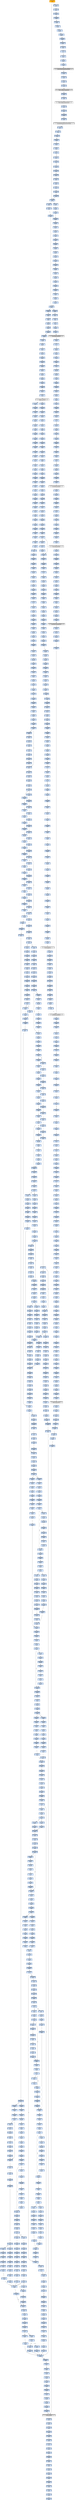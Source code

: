 strict digraph G {
	graph [bgcolor=transparent,
		name=G
	];
	node [color=lightsteelblue,
		fillcolor=lightsteelblue,
		shape=rectangle,
		style=filled
	];
	"0x00404f25"	[color=lightgrey,
		fillcolor=orange,
		label="0x00404f25
call"];
	"0x00404f2a"	[label="0x00404f2a
jmp"];
	"0x00404f25" -> "0x00404f2a"	[color="#000000"];
	"0x0040ad0e"	[label="0x0040ad0e
pushl"];
	"0x00404f25" -> "0x0040ad0e"	[color="#000000"];
	"0x00404f2b"	[label="0x00404f2b
pushl"];
	"0x00404f2a" -> "0x00404f2b"	[color="#000000"];
	"0x00404f2f"	[label="0x00404f2f
pushl"];
	"0x00404f2a" -> "0x00404f2f"	[color="#000000"];
	"0x00404f32"	[label="0x00404f32
movl"];
	"0x00404f2b" -> "0x00404f32"	[color="#000000"];
	"0x00404f39"	[label="0x00404f39
xorl"];
	"0x00404f32" -> "0x00404f39"	[color="#000000"];
	"0x00404f3b"	[label="0x00404f3b
call"];
	"0x00404f39" -> "0x00404f3b"	[color="#000000"];
	"0x0044e0ef"	[label="0x0044e0ef
movl"];
	"0x00404f3b" -> "0x0044e0ef"	[color="#000000"];
	"0x004071f2"	[label="0x004071f2
pushl"];
	"0x00404f3b" -> "0x004071f2"	[color="#000000"];
	"0x0044e0f4"	[label="0x0044e0f4
popl"];
	"0x0044e0ef" -> "0x0044e0f4"	[color="#000000"];
	"0x0044e0fb"	[label="0x0044e0fb
addl"];
	"0x0044e0f4" -> "0x0044e0fb"	[color="#000000"];
	"0x0044e0fe"	[label="0x0044e0fe
pushl"];
	"0x0044e0fb" -> "0x0044e0fe"	[color="#000000"];
	"0x0044e0ff"	[label="0x0044e0ff
pushl"];
	"0x0044e0fe" -> "0x0044e0ff"	[color="#000000"];
	"0x0044e100"	[label="0x0044e100
pushl"];
	"0x0044e0ff" -> "0x0044e100"	[color="#000000"];
	"0x0044e101"	[label="0x0044e101
pushl"];
	"0x0044e100" -> "0x0044e101"	[color="#000000"];
	"0x0044e102"	[label="0x0044e102
pushl"];
	"0x0044e101" -> "0x0044e102"	[color="#000000"];
	"0x0044e103"	[label="0x0044e103
pushl"];
	"0x0044e102" -> "0x0044e103"	[color="#000000"];
	"0x0044e104"	[label="0x0044e104
leal"];
	"0x0044e103" -> "0x0044e104"	[color="#000000"];
	"0x0044e10a"	[label="0x0044e10a
movl"];
	"0x0044e104" -> "0x0044e10a"	[color="#000000"];
	"0x0044e10d"	[label="0x0044e10d
pushl"];
	"0x0044e10a" -> "0x0044e10d"	[color="#000000"];
	"0x0044e10e"	[label="0x0044e10e
movl"];
	"0x0044e10d" -> "0x0044e10e"	[color="#000000"];
	"0x0044e110"	[label="0x0044e110
pushl"];
	"0x0044e10e" -> "0x0044e110"	[color="#000000"];
	"0x0044e112"	[label="0x0044e112
pushl"];
	"0x0044e110" -> "0x0044e112"	[color="#000000"];
	"0x0044e117"	[label="0x0044e117
pushl"];
	"0x0044e112" -> "0x0044e117"	[color="#000000"];
	"0x0044e11a"	[label="0x0044e11a
pushl"];
	"0x0044e117" -> "0x0044e11a"	[color="#000000"];
	"0x0044e11c"	[label="0x0044e11c
movl"];
	"0x0044e11a" -> "0x0044e11c"	[color="#000000"];
	"0x0044e11f"	[label="0x0044e11f
addl"];
	"0x0044e11c" -> "0x0044e11f"	[color="#000000"];
	"0x0044e121"	[label="0x0044e121
movl"];
	"0x0044e11f" -> "0x0044e121"	[color="#000000"];
	"0x0044e123"	[label="0x0044e123
call"];
	"0x0044e121" -> "0x0044e123"	[color="#000000"];
	VIRTUALALLOC_KERNEL32_DLL	[color=lightgrey,
		fillcolor=lightgrey,
		label="VIRTUALALLOC_KERNEL32_DLL
VIRTUALALLOC"];
	"0x0044e123" -> VIRTUALALLOC_KERNEL32_DLL	[color="#000000"];
	"0x0044e125"	[label="0x0044e125
popl"];
	VIRTUALALLOC_KERNEL32_DLL -> "0x0044e125"	[color="#000000"];
	"0x001d0851"	[label="0x001d0851
movl"];
	VIRTUALALLOC_KERNEL32_DLL -> "0x001d0851"	[color="#000000"];
	"0x0044e126"	[label="0x0044e126
movl"];
	"0x0044e125" -> "0x0044e126"	[color="#000000"];
	"0x0044e128"	[label="0x0044e128
pushl"];
	"0x0044e126" -> "0x0044e128"	[color="#000000"];
	"0x0044e129"	[label="0x0044e129
pushl"];
	"0x0044e128" -> "0x0044e129"	[color="#000000"];
	"0x0044e12a"	[label="0x0044e12a
movl"];
	"0x0044e129" -> "0x0044e12a"	[color="#000000"];
	"0x0044e12c"	[label="0x0044e12c
movl"];
	"0x0044e12a" -> "0x0044e12c"	[color="#000000"];
	"0x0044e12f"	[label="0x0044e12f
addl"];
	"0x0044e12c" -> "0x0044e12f"	[color="#000000"];
	"0x0044e131"	[label="0x0044e131
movl"];
	"0x0044e12f" -> "0x0044e131"	[color="#000000"];
	"0x0044e133"	[label="0x0044e133
movl"];
	"0x0044e131" -> "0x0044e133"	[color="#000000"];
	"0x0044e136"	[label="0x0044e136
movl"];
	"0x0044e133" -> "0x0044e136"	[color="#000000"];
	"0x0044e139"	[label="0x0044e139
addl"];
	"0x0044e136" -> "0x0044e139"	[color="#000000"];
	"0x0044e13b"	[label="0x0044e13b
movl"];
	"0x0044e139" -> "0x0044e13b"	[color="#000000"];
	"0x0044e13d"	[label="0x0044e13d
movl"];
	"0x0044e13b" -> "0x0044e13d"	[color="#000000"];
	"0x0044e140"	[label="0x0044e140
addl"];
	"0x0044e13d" -> "0x0044e140"	[color="#000000"];
	"0x0044e142"	[label="0x0044e142
movl"];
	"0x0044e140" -> "0x0044e142"	[color="#000000"];
	"0x0044e145"	[label="0x0044e145
addl"];
	"0x0044e142" -> "0x0044e145"	[color="#000000"];
	"0x0044e147"	[label="0x0044e147
leal"];
	"0x0044e145" -> "0x0044e147"	[color="#000000"];
	"0x0044e14a"	[label="0x0044e14a
pushl"];
	"0x0044e147" -> "0x0044e14a"	[color="#000000"];
	"0x0044e14b"	[label="0x0044e14b
pushl"];
	"0x0044e14a" -> "0x0044e14b"	[color="#000000"];
	"0x0044e14c"	[label="0x0044e14c
pushl"];
	"0x0044e14b" -> "0x0044e14c"	[color="#000000"];
	"0x0044e14d"	[label="0x0044e14d
call"];
	"0x0044e14c" -> "0x0044e14d"	[color="#000000"];
	"0x0044dffc"	[label="0x0044dffc
pusha"];
	"0x0044e14d" -> "0x0044dffc"	[color="#000000"];
	"0x0044dffd"	[label="0x0044dffd
movl"];
	"0x0044dffc" -> "0x0044dffd"	[color="#000000"];
	"0x0044e001"	[label="0x0044e001
movl"];
	"0x0044dffd" -> "0x0044e001"	[color="#000000"];
	"0x0044e005"	[label="0x0044e005
cld"];
	"0x0044e001" -> "0x0044e005"	[color="#000000"];
	"0x0044e006"	[label="0x0044e006
movb"];
	"0x0044e005" -> "0x0044e006"	[color="#000000"];
	"0x0044e008"	[label="0x0044e008
xorl"];
	"0x0044e006" -> "0x0044e008"	[color="#000000"];
	"0x0044e00a"	[label="0x0044e00a
movsb"];
	"0x0044e008" -> "0x0044e00a"	[color="#000000"];
	"0x0044e00b"	[label="0x0044e00b
movb"];
	"0x0044e00a" -> "0x0044e00b"	[color="#000000"];
	"0x0044e00d"	[label="0x0044e00d
call"];
	"0x0044e00b" -> "0x0044e00d"	[color="#000000"];
	"0x0044e07f"	[label="0x0044e07f
addb"];
	"0x0044e00d" -> "0x0044e07f"	[color="#000000"];
	"0x0044e081"	[label="0x0044e081
jne"];
	"0x0044e07f" -> "0x0044e081"	[color="#000000"];
	"0x0044e083"	[label="0x0044e083
movb"];
	"0x0044e081" -> "0x0044e083"	[color="#000000",
		label=F];
	"0x0044e088"	[label="0x0044e088
ret"];
	"0x0044e081" -> "0x0044e088"	[color="#000000",
		label=T];
	"0x0044e085"	[label="0x0044e085
incl"];
	"0x0044e083" -> "0x0044e085"	[color="#000000"];
	"0x0044e086"	[label="0x0044e086
adcb"];
	"0x0044e085" -> "0x0044e086"	[color="#000000"];
	"0x0044e086" -> "0x0044e088"	[color="#000000"];
	"0x0044e024"	[label="0x0044e024
jae"];
	"0x0044e088" -> "0x0044e024"	[color="#000000"];
	"0x0044e049"	[label="0x0044e049
lodsb"];
	"0x0044e024" -> "0x0044e049"	[color="#000000",
		label=T];
	"0x0044e04a"	[label="0x0044e04a
shrl"];
	"0x0044e049" -> "0x0044e04a"	[color="#000000"];
	"0x0044e04c"	[label="0x0044e04c
je"];
	"0x0044e04a" -> "0x0044e04c"	[color="#000000"];
	"0x0044e09b"	[label="0x0044e09b
subl"];
	"0x0044e04c" -> "0x0044e09b"	[color="#000000",
		label=T];
	"0x0044e09f"	[label="0x0044e09f
movl"];
	"0x0044e09b" -> "0x0044e09f"	[color="#000000"];
	"0x0044e0a3"	[label="0x0044e0a3
popa"];
	"0x0044e09f" -> "0x0044e0a3"	[color="#000000"];
	"0x0044e0a4"	[label="0x0044e0a4
ret"];
	"0x0044e0a3" -> "0x0044e0a4"	[color="#000000"];
	"0x0044e14f"	[label="0x0044e14f
popl"];
	"0x0044e0a4" -> "0x0044e14f"	[color="#000000"];
	"0x0044e150"	[label="0x0044e150
popl"];
	"0x0044e14f" -> "0x0044e150"	[color="#000000"];
	"0x0044e151"	[label="0x0044e151
addl"];
	"0x0044e150" -> "0x0044e151"	[color="#000000"];
	"0x0044e154"	[label="0x0044e154
movl"];
	"0x0044e151" -> "0x0044e154"	[color="#000000"];
	"0x0044e156"	[label="0x0044e156
pushl"];
	"0x0044e154" -> "0x0044e156"	[color="#000000"];
	"0x0044e157"	[label="0x0044e157
movl"];
	"0x0044e156" -> "0x0044e157"	[color="#000000"];
	"0x0044e159"	[label="0x0044e159
movl"];
	"0x0044e157" -> "0x0044e159"	[color="#000000"];
	"0x0044e15c"	[label="0x0044e15c
addl"];
	"0x0044e159" -> "0x0044e15c"	[color="#000000"];
	"0x0044e15f"	[label="0x0044e15f
subl"];
	"0x0044e15c" -> "0x0044e15f"	[color="#000000"];
	"0x0044e161"	[label="0x0044e161
movl"];
	"0x0044e15f" -> "0x0044e161"	[color="#000000"];
	"0x0044e164"	[label="0x0044e164
movl"];
	"0x0044e161" -> "0x0044e164"	[color="#000000"];
	"0x0044e167"	[label="0x0044e167
movl"];
	"0x0044e164" -> "0x0044e167"	[color="#000000"];
	"0x0044e16a"	[label="0x0044e16a
call"];
	"0x0044e167" -> "0x0044e16a"	[color="#000000"];
	"0x001d0980"	[label="0x001d0980
pushl"];
	"0x0044e16a" -> "0x001d0980"	[color="#000000"];
	"0x001d0981"	[label="0x001d0981
pushl"];
	"0x001d0980" -> "0x001d0981"	[color="#000000"];
	"0x001d0982"	[label="0x001d0982
pushl"];
	"0x001d0981" -> "0x001d0982"	[color="#000000"];
	"0x001d0983"	[label="0x001d0983
pushl"];
	"0x001d0982" -> "0x001d0983"	[color="#000000"];
	"0x001d0984"	[label="0x001d0984
call"];
	"0x001d0983" -> "0x001d0984"	[color="#000000"];
	"0x001d0989"	[label="0x001d0989
popl"];
	"0x001d0984" -> "0x001d0989"	[color="#000000"];
	"0x001d098a"	[label="0x001d098a
subl"];
	"0x001d0989" -> "0x001d098a"	[color="#000000"];
	"0x001d0990"	[label="0x001d0990
leal"];
	"0x001d098a" -> "0x001d0990"	[color="#000000"];
	"0x001d0996"	[label="0x001d0996
movl"];
	"0x001d0990" -> "0x001d0996"	[color="#000000"];
	"0x001d0999"	[label="0x001d0999
addl"];
	"0x001d0996" -> "0x001d0999"	[color="#000000"];
	"0x001d099c"	[label="0x001d099c
subl"];
	"0x001d0999" -> "0x001d099c"	[color="#000000"];
	"0x001d099e"	[label="0x001d099e
cld"];
	"0x001d099c" -> "0x001d099e"	[color="#000000"];
	"0x001d099f"	[label="0x001d099f
movl"];
	"0x001d099e" -> "0x001d099f"	[color="#000000"];
	"0x001d09a1"	[label="0x001d09a1
movl"];
	"0x001d099f" -> "0x001d09a1"	[color="#000000"];
	"0x001d09a4"	[label="0x001d09a4
movl"];
	"0x001d09a1" -> "0x001d09a4"	[color="#000000"];
	"0x001d09a7"	[label="0x001d09a7
addl"];
	"0x001d09a4" -> "0x001d09a7"	[color="#000000"];
	"0x001d09a9"	[label="0x001d09a9
leal"];
	"0x001d09a7" -> "0x001d09a9"	[color="#000000"];
	"0x001d09af"	[label="0x001d09af
lodsl"];
	"0x001d09a9" -> "0x001d09af"	[color="#000000"];
	"0x001d09b0"	[label="0x001d09b0
stosl"];
	"0x001d09af" -> "0x001d09b0"	[color="#000000"];
	"0x001d09b1"	[label="0x001d09b1
lodsl"];
	"0x001d09b0" -> "0x001d09b1"	[color="#000000"];
	"0x001d09b2"	[label="0x001d09b2
stosl"];
	"0x001d09b1" -> "0x001d09b2"	[color="#000000"];
	"0x001d09b3"	[label="0x001d09b3
lodsl"];
	"0x001d09b2" -> "0x001d09b3"	[color="#000000"];
	"0x001d09b4"	[label="0x001d09b4
stosl"];
	"0x001d09b3" -> "0x001d09b4"	[color="#000000"];
	"0x001d09b5"	[label="0x001d09b5
lodsl"];
	"0x001d09b4" -> "0x001d09b5"	[color="#000000"];
	"0x001d09b6"	[label="0x001d09b6
stosl"];
	"0x001d09b5" -> "0x001d09b6"	[color="#000000"];
	"0x001d09b7"	[label="0x001d09b7
nop"];
	"0x001d09b6" -> "0x001d09b7"	[color="#000000"];
	"0x001d09b8"	[label="0x001d09b8
cmpl"];
	"0x001d09b7" -> "0x001d09b8"	[color="#000000"];
	"0x001d09bc"	[label="0x001d09bc
je"];
	"0x001d09b8" -> "0x001d09bc"	[color="#000000"];
	"0x001d09be"	[label="0x001d09be
movl"];
	"0x001d09bc" -> "0x001d09be"	[color="#000000",
		label=F];
	"0x001d09c1"	[label="0x001d09c1
testl"];
	"0x001d09be" -> "0x001d09c1"	[color="#000000"];
	"0x001d09c3"	[label="0x001d09c3
je"];
	"0x001d09c1" -> "0x001d09c3"	[color="#000000"];
	"0x001d09c5"	[label="0x001d09c5
movl"];
	"0x001d09c3" -> "0x001d09c5"	[color="#000000",
		label=F];
	"0x001d09ca"	[label="0x001d09ca
addl"];
	"0x001d09c5" -> "0x001d09ca"	[color="#000000"];
	"0x001d09cc"	[label="0x001d09cc
movl"];
	"0x001d09ca" -> "0x001d09cc"	[color="#000000"];
	"0x001d09cf"	[label="0x001d09cf
addl"];
	"0x001d09cc" -> "0x001d09cf"	[color="#000000"];
	"0x001d09d1"	[label="0x001d09d1
repz"];
	"0x001d09cf" -> "0x001d09d1"	[color="#000000"];
	"0x001d09d3"	[label="0x001d09d3
movl"];
	"0x001d09d1" -> "0x001d09d3"	[color="#000000"];
	"0x001d09d5"	[label="0x001d09d5
leal"];
	"0x001d09d3" -> "0x001d09d5"	[color="#000000"];
	"0x001d09db"	[label="0x001d09db
addl"];
	"0x001d09d5" -> "0x001d09db"	[color="#000000"];
	"0x001d09dd"	[label="0x001d09dd
addl"];
	"0x001d09db" -> "0x001d09dd"	[color="#000000"];
	"0x001d09e0"	[label="0x001d09e0
addl"];
	"0x001d09dd" -> "0x001d09e0"	[color="#000000"];
	"0x001d09e3"	[label="0x001d09e3
leal"];
	"0x001d09e0" -> "0x001d09e3"	[color="#000000"];
	"0x001d09e9"	[label="0x001d09e9
pushl"];
	"0x001d09e3" -> "0x001d09e9"	[color="#000000"];
	"0x001d09ea"	[label="0x001d09ea
call"];
	"0x001d09e9" -> "0x001d09ea"	[color="#000000"];
	"0x001d0b35"	[label="0x001d0b35
pushl"];
	"0x001d09ea" -> "0x001d0b35"	[color="#000000"];
	"0x001d0b36"	[label="0x001d0b36
movl"];
	"0x001d0b35" -> "0x001d0b36"	[color="#000000"];
	"0x001d0b38"	[label="0x001d0b38
addl"];
	"0x001d0b36" -> "0x001d0b38"	[color="#000000"];
	"0x001d0b3b"	[label="0x001d0b3b
pushl"];
	"0x001d0b38" -> "0x001d0b3b"	[color="#000000"];
	"0x001d0b3c"	[label="0x001d0b3c
pushl"];
	"0x001d0b3b" -> "0x001d0b3c"	[color="#000000"];
	"0x001d0b3d"	[label="0x001d0b3d
pushl"];
	"0x001d0b3c" -> "0x001d0b3d"	[color="#000000"];
	"0x001d0b3e"	[label="0x001d0b3e
call"];
	"0x001d0b3d" -> "0x001d0b3e"	[color="#000000"];
	"0x001d0b43"	[label="0x001d0b43
popl"];
	"0x001d0b3e" -> "0x001d0b43"	[color="#000000"];
	"0x001d0b44"	[label="0x001d0b44
subl"];
	"0x001d0b43" -> "0x001d0b44"	[color="#000000"];
	"0x001d0b4a"	[label="0x001d0b4a
movl"];
	"0x001d0b44" -> "0x001d0b4a"	[color="#000000"];
	"0x001d0b4d"	[label="0x001d0b4d
movl"];
	"0x001d0b4a" -> "0x001d0b4d"	[color="#000000"];
	"0x001d0b4f"	[label="0x001d0b4f
addl"];
	"0x001d0b4d" -> "0x001d0b4f"	[color="#000000"];
	"0x001d0b51"	[label="0x001d0b51
pushl"];
	"0x001d0b4f" -> "0x001d0b51"	[color="#000000"];
	"0x001d0b52"	[label="0x001d0b52
call"];
	"0x001d0b51" -> "0x001d0b52"	[color="#000000"];
	LOADLIBRARYA_KERNEL32_DLL	[color=lightgrey,
		fillcolor=lightgrey,
		label="LOADLIBRARYA_KERNEL32_DLL
LOADLIBRARYA"];
	"0x001d0b52" -> LOADLIBRARYA_KERNEL32_DLL	[color="#000000"];
	"0x001d0b58"	[label="0x001d0b58
movl"];
	LOADLIBRARYA_KERNEL32_DLL -> "0x001d0b58"	[color="#000000"];
	"0x001d0b5b"	[label="0x001d0b5b
movl"];
	"0x001d0b58" -> "0x001d0b5b"	[color="#000000"];
	"0x001d0b5e"	[label="0x001d0b5e
movl"];
	"0x001d0b5b" -> "0x001d0b5e"	[color="#000000"];
	"0x001d0b61"	[label="0x001d0b61
addl"];
	"0x001d0b5e" -> "0x001d0b61"	[color="#000000"];
	"0x001d0b63"	[label="0x001d0b63
addl"];
	"0x001d0b61" -> "0x001d0b63"	[color="#000000"];
	"0x001d0b65"	[label="0x001d0b65
xorl"];
	"0x001d0b63" -> "0x001d0b65"	[color="#000000"];
	"0x001d0b67"	[label="0x001d0b67
addl"];
	"0x001d0b65" -> "0x001d0b67"	[color="#000000"];
	"0x001d0b69"	[label="0x001d0b69
je"];
	"0x001d0b67" -> "0x001d0b69"	[color="#000000"];
	"0x001d0b6b"	[label="0x001d0b6b
pushl"];
	"0x001d0b69" -> "0x001d0b6b"	[color="#000000",
		label=F];
	"0x001d0b6c"	[label="0x001d0b6c
movl"];
	"0x001d0b6b" -> "0x001d0b6c"	[color="#000000"];
	"0x001d0b6e"	[label="0x001d0b6e
addl"];
	"0x001d0b6c" -> "0x001d0b6e"	[color="#000000"];
	"0x001d0b70"	[label="0x001d0b70
pushl"];
	"0x001d0b6e" -> "0x001d0b70"	[color="#000000"];
	"0x001d0b71"	[label="0x001d0b71
pushl"];
	"0x001d0b70" -> "0x001d0b71"	[color="#000000"];
	"0x001d0b74"	[label="0x001d0b74
call"];
	"0x001d0b71" -> "0x001d0b74"	[color="#000000"];
	GETPROCADDRESS_KERNEL32_DLL	[color=lightgrey,
		fillcolor=lightgrey,
		label="GETPROCADDRESS_KERNEL32_DLL
GETPROCADDRESS"];
	"0x001d0b74" -> GETPROCADDRESS_KERNEL32_DLL	[color="#000000"];
	"0x001d12f7"	[label="0x001d12f7
popl"];
	GETPROCADDRESS_KERNEL32_DLL -> "0x001d12f7"	[color="#000000"];
	"0x001d0853"	[label="0x001d0853
movl"];
	"0x001d0851" -> "0x001d0853"	[color="#000000"];
	"0x001d0856"	[label="0x001d0856
leal"];
	"0x001d0853" -> "0x001d0856"	[color="#000000"];
	"0x001d0859"	[label="0x001d0859
pushl"];
	"0x001d0856" -> "0x001d0859"	[color="#000000"];
	"0x001d085a"	[label="0x001d085a
pushl"];
	"0x001d0859" -> "0x001d085a"	[color="#000000"];
	"0x001d085b"	[label="0x001d085b
pushl"];
	"0x001d085a" -> "0x001d085b"	[color="#000000"];
	"0x001d085e"	[label="0x001d085e
addl"];
	"0x001d085b" -> "0x001d085e"	[color="#000000"];
	"0x001d0861"	[label="0x001d0861
pushl"];
	"0x001d085e" -> "0x001d0861"	[color="#000000"];
	"0x001d0862"	[label="0x001d0862
pushl"];
	"0x001d0861" -> "0x001d0862"	[color="#000000"];
	"0x001d0863"	[label="0x001d0863
leal"];
	"0x001d0862" -> "0x001d0863"	[color="#000000"];
	"0x001d0866"	[label="0x001d0866
pushl"];
	"0x001d0863" -> "0x001d0866"	[color="#000000"];
	"0x001d0867"	[label="0x001d0867
call"];
	"0x001d0866" -> "0x001d0867"	[color="#000000"];
	"0x001d000d"	[label="0x001d000d
pushl"];
	"0x001d0867" -> "0x001d000d"	[color="#000000"];
	"0x001d000e"	[label="0x001d000e
movl"];
	"0x001d000d" -> "0x001d000e"	[color="#000000"];
	"0x001d0010"	[label="0x001d0010
subl"];
	"0x001d000e" -> "0x001d0010"	[color="#000000"];
	"0x001d0013"	[label="0x001d0013
movl"];
	"0x001d0010" -> "0x001d0013"	[color="#000000"];
	"0x001d0016"	[label="0x001d0016
movl"];
	"0x001d0013" -> "0x001d0016"	[color="#000000"];
	"0x001d0019"	[label="0x001d0019
andl"];
	"0x001d0016" -> "0x001d0019"	[color="#000000"];
	"0x001d001d"	[label="0x001d001d
andl"];
	"0x001d0019" -> "0x001d001d"	[color="#000000"];
	"0x001d0021"	[label="0x001d0021
xorl"];
	"0x001d001d" -> "0x001d0021"	[color="#000000"];
	"0x001d0023"	[label="0x001d0023
incl"];
	"0x001d0021" -> "0x001d0023"	[color="#000000"];
	"0x001d0024"	[label="0x001d0024
pushl"];
	"0x001d0023" -> "0x001d0024"	[color="#000000"];
	"0x001d0025"	[label="0x001d0025
pushl"];
	"0x001d0024" -> "0x001d0025"	[color="#000000"];
	"0x001d0026"	[label="0x001d0026
movl"];
	"0x001d0025" -> "0x001d0026"	[color="#000000"];
	"0x001d0029"	[label="0x001d0029
pushl"];
	"0x001d0026" -> "0x001d0029"	[color="#000000"];
	"0x001d002a"	[label="0x001d002a
movl"];
	"0x001d0029" -> "0x001d002a"	[color="#000000"];
	"0x001d002c"	[label="0x001d002c
shll"];
	"0x001d002a" -> "0x001d002c"	[color="#000000"];
	"0x001d002e"	[label="0x001d002e
movl"];
	"0x001d002c" -> "0x001d002e"	[color="#000000"];
	"0x001d0031"	[label="0x001d0031
movl"];
	"0x001d002e" -> "0x001d0031"	[color="#000000"];
	"0x001d0033"	[label="0x001d0033
movl"];
	"0x001d0031" -> "0x001d0033"	[color="#000000"];
	"0x001d0035"	[label="0x001d0035
shll"];
	"0x001d0033" -> "0x001d0035"	[color="#000000"];
	"0x001d0037"	[label="0x001d0037
movl"];
	"0x001d0035" -> "0x001d0037"	[color="#000000"];
	"0x001d003a"	[label="0x001d003a
addl"];
	"0x001d0037" -> "0x001d003a"	[color="#000000"];
	"0x001d003c"	[label="0x001d003c
movl"];
	"0x001d003a" -> "0x001d003c"	[color="#000000"];
	"0x001d0041"	[label="0x001d0041
shll"];
	"0x001d003c" -> "0x001d0041"	[color="#000000"];
	"0x001d0043"	[label="0x001d0043
decl"];
	"0x001d0041" -> "0x001d0043"	[color="#000000"];
	"0x001d0044"	[label="0x001d0044
decl"];
	"0x001d0043" -> "0x001d0044"	[color="#000000"];
	"0x001d0045"	[label="0x001d0045
movl"];
	"0x001d0044" -> "0x001d0045"	[color="#000000"];
	"0x001d0048"	[label="0x001d0048
addl"];
	"0x001d0045" -> "0x001d0048"	[color="#000000"];
	"0x001d004d"	[label="0x001d004d
movb"];
	"0x001d0048" -> "0x001d004d"	[color="#000000"];
	"0x001d0051"	[label="0x001d0051
movl"];
	"0x001d004d" -> "0x001d0051"	[color="#000000"];
	"0x001d0054"	[label="0x001d0054
movl"];
	"0x001d0051" -> "0x001d0054"	[color="#000000"];
	"0x001d0057"	[label="0x001d0057
movl"];
	"0x001d0054" -> "0x001d0057"	[color="#000000"];
	"0x001d005a"	[label="0x001d005a
movl"];
	"0x001d0057" -> "0x001d005a"	[color="#000000"];
	"0x001d005d"	[label="0x001d005d
movl"];
	"0x001d005a" -> "0x001d005d"	[color="#000000"];
	"0x001d0060"	[label="0x001d0060
movl"];
	"0x001d005d" -> "0x001d0060"	[color="#000000"];
	"0x001d0063"	[label="0x001d0063
je"];
	"0x001d0060" -> "0x001d0063"	[color="#000000"];
	"0x001d0065"	[label="0x001d0065
movl"];
	"0x001d0063" -> "0x001d0065"	[color="#000000",
		label=F];
	"0x001d0067"	[label="0x001d0067
movl"];
	"0x001d0065" -> "0x001d0067"	[color="#000000"];
	"0x001d006c"	[label="0x001d006c
movl"];
	"0x001d0067" -> "0x001d006c"	[color="#000000"];
	"0x001d006e"	[label="0x001d006e
repz"];
	"0x001d006c" -> "0x001d006e"	[color="#000000"];
	"0x001d0070"	[label="0x001d0070
movl"];
	"0x001d006e" -> "0x001d0070"	[color="#000000"];
	"0x001d0073"	[label="0x001d0073
andl"];
	"0x001d0070" -> "0x001d0073"	[color="#000000"];
	"0x001d0077"	[label="0x001d0077
pushl"];
	"0x001d0073" -> "0x001d0077"	[color="#000000"];
	"0x001d0079"	[label="0x001d0079
movl"];
	"0x001d0077" -> "0x001d0079"	[color="#000000"];
	"0x001d007c"	[label="0x001d007c
orl"];
	"0x001d0079" -> "0x001d007c"	[color="#000000"];
	"0x001d007f"	[label="0x001d007f
popl"];
	"0x001d007c" -> "0x001d007f"	[color="#000000"];
	"0x001d0080"	[label="0x001d0080
movl"];
	"0x001d007f" -> "0x001d0080"	[color="#000000"];
	"0x001d0083"	[label="0x001d0083
movl"];
	"0x001d0080" -> "0x001d0083"	[color="#000000"];
	"0x001d0086"	[label="0x001d0086
movzbl"];
	"0x001d0083" -> "0x001d0086"	[color="#000000"];
	"0x001d0089"	[label="0x001d0089
shll"];
	"0x001d0086" -> "0x001d0089"	[color="#000000"];
	"0x001d008c"	[label="0x001d008c
orl"];
	"0x001d0089" -> "0x001d008c"	[color="#000000"];
	"0x001d008e"	[label="0x001d008e
incl"];
	"0x001d008c" -> "0x001d008e"	[color="#000000"];
	"0x001d0091"	[label="0x001d0091
decl"];
	"0x001d008e" -> "0x001d0091"	[color="#000000"];
	"0x001d0092"	[label="0x001d0092
movl"];
	"0x001d0091" -> "0x001d0092"	[color="#000000"];
	"0x001d0095"	[label="0x001d0095
jne"];
	"0x001d0092" -> "0x001d0095"	[color="#000000"];
	"0x001d0097"	[label="0x001d0097
cmpl"];
	"0x001d0095" -> "0x001d0097"	[color="#000000",
		label=F];
	"0x001d009a"	[label="0x001d009a
ja"];
	"0x001d0097" -> "0x001d009a"	[color="#000000"];
	"0x001d00a8"	[label="0x001d00a8
andl"];
	"0x001d009a" -> "0x001d00a8"	[color="#000000",
		label=T];
	"0x001d00ab"	[label="0x001d00ab
movl"];
	"0x001d00a8" -> "0x001d00ab"	[color="#000000"];
	"0x001d00ae"	[label="0x001d00ae
movl"];
	"0x001d00ab" -> "0x001d00ae"	[color="#000000"];
	"0x001d00b1"	[label="0x001d00b1
shll"];
	"0x001d00ae" -> "0x001d00b1"	[color="#000000"];
	"0x001d00b4"	[label="0x001d00b4
addl"];
	"0x001d00b1" -> "0x001d00b4"	[color="#000000"];
	"0x001d00b6"	[label="0x001d00b6
leal"];
	"0x001d00b4" -> "0x001d00b6"	[color="#000000"];
	"0x001d00b9"	[label="0x001d00b9
cmpl"];
	"0x001d00b6" -> "0x001d00b9"	[color="#000000"];
	"0x001d00be"	[label="0x001d00be
jae"];
	"0x001d00b9" -> "0x001d00be"	[color="#000000"];
	"0x001d00d7"	[label="0x001d00d7
movl"];
	"0x001d00be" -> "0x001d00d7"	[color="#000000",
		label=T];
	"0x001d00c0"	[label="0x001d00c0
movl"];
	"0x001d00be" -> "0x001d00c0"	[color="#000000",
		label=F];
	"0x001d00d9"	[label="0x001d00d9
movl"];
	"0x001d00d7" -> "0x001d00d9"	[color="#000000"];
	"0x001d00db"	[label="0x001d00db
shrl"];
	"0x001d00d9" -> "0x001d00db"	[color="#000000"];
	"0x001d00de"	[label="0x001d00de
imull"];
	"0x001d00db" -> "0x001d00de"	[color="#000000"];
	"0x001d00e1"	[label="0x001d00e1
cmpl"];
	"0x001d00de" -> "0x001d00e1"	[color="#000000"];
	"0x001d00e4"	[label="0x001d00e4
jae"];
	"0x001d00e1" -> "0x001d00e4"	[color="#000000"];
	"0x001d00ea"	[label="0x001d00ea
movl"];
	"0x001d00e4" -> "0x001d00ea"	[color="#000000",
		label=F];
	"0x001d0269"	[label="0x001d0269
subl"];
	"0x001d00e4" -> "0x001d0269"	[color="#000000",
		label=T];
	"0x001d00ec"	[label="0x001d00ec
movl"];
	"0x001d00ea" -> "0x001d00ec"	[color="#000000"];
	"0x001d00f1"	[label="0x001d00f1
subl"];
	"0x001d00ec" -> "0x001d00f1"	[color="#000000"];
	"0x001d00f3"	[label="0x001d00f3
shrl"];
	"0x001d00f1" -> "0x001d00f3"	[color="#000000"];
	"0x001d00f6"	[label="0x001d00f6
addl"];
	"0x001d00f3" -> "0x001d00f6"	[color="#000000"];
	"0x001d00f8"	[label="0x001d00f8
movl"];
	"0x001d00f6" -> "0x001d00f8"	[color="#000000"];
	"0x001d00fa"	[label="0x001d00fa
movzbl"];
	"0x001d00f8" -> "0x001d00fa"	[color="#000000"];
	"0x001d00fe"	[label="0x001d00fe
movl"];
	"0x001d00fa" -> "0x001d00fe"	[color="#000000"];
	"0x001d0101"	[label="0x001d0101
andl"];
	"0x001d00fe" -> "0x001d0101"	[color="#000000"];
	"0x001d0104"	[label="0x001d0104
pushl"];
	"0x001d0101" -> "0x001d0104"	[color="#000000"];
	"0x001d0106"	[label="0x001d0106
popl"];
	"0x001d0104" -> "0x001d0106"	[color="#000000"];
	"0x001d0107"	[label="0x001d0107
subb"];
	"0x001d0106" -> "0x001d0107"	[color="#000000"];
	"0x001d010a"	[label="0x001d010a
xorl"];
	"0x001d0107" -> "0x001d010a"	[color="#000000"];
	"0x001d010c"	[label="0x001d010c
shrl"];
	"0x001d010a" -> "0x001d010c"	[color="#000000"];
	"0x001d010e"	[label="0x001d010e
movl"];
	"0x001d010c" -> "0x001d010e"	[color="#000000"];
	"0x001d0111"	[label="0x001d0111
shll"];
	"0x001d010e" -> "0x001d0111"	[color="#000000"];
	"0x001d0113"	[label="0x001d0113
movl"];
	"0x001d0111" -> "0x001d0113"	[color="#000000"];
	"0x001d0116"	[label="0x001d0116
incl"];
	"0x001d0113" -> "0x001d0116"	[color="#000000"];
	"0x001d0117"	[label="0x001d0117
addl"];
	"0x001d0116" -> "0x001d0117"	[color="#000000"];
	"0x001d0119"	[label="0x001d0119
imull"];
	"0x001d0117" -> "0x001d0119"	[color="#000000"];
	"0x001d011f"	[label="0x001d011f
cmpl"];
	"0x001d0119" -> "0x001d011f"	[color="#000000"];
	"0x001d0123"	[label="0x001d0123
leal"];
	"0x001d011f" -> "0x001d0123"	[color="#000000"];
	"0x001d012a"	[label="0x001d012a
movl"];
	"0x001d0123" -> "0x001d012a"	[color="#000000"];
	"0x001d012d"	[label="0x001d012d
jl"];
	"0x001d012a" -> "0x001d012d"	[color="#000000"];
	"0x001d01d2"	[label="0x001d01d2
movl"];
	"0x001d012d" -> "0x001d01d2"	[color="#000000",
		label=T];
	"0x001d0133"	[label="0x001d0133
movl"];
	"0x001d012d" -> "0x001d0133"	[color="#000000",
		label=F];
	"0x001d01d5"	[label="0x001d01d5
leal"];
	"0x001d01d2" -> "0x001d01d5"	[color="#000000"];
	"0x001d01d8"	[label="0x001d01d8
cmpl"];
	"0x001d01d5" -> "0x001d01d8"	[color="#000000"];
	"0x001d01dd"	[label="0x001d01dd
jae"];
	"0x001d01d8" -> "0x001d01dd"	[color="#000000"];
	"0x001d01f6"	[label="0x001d01f6
movl"];
	"0x001d01dd" -> "0x001d01f6"	[color="#000000",
		label=T];
	"0x001d01df"	[label="0x001d01df
movl"];
	"0x001d01dd" -> "0x001d01df"	[color="#000000",
		label=F];
	"0x001d01f8"	[label="0x001d01f8
movl"];
	"0x001d01f6" -> "0x001d01f8"	[color="#000000"];
	"0x001d01fa"	[label="0x001d01fa
shrl"];
	"0x001d01f8" -> "0x001d01fa"	[color="#000000"];
	"0x001d01fd"	[label="0x001d01fd
imull"];
	"0x001d01fa" -> "0x001d01fd"	[color="#000000"];
	"0x001d0200"	[label="0x001d0200
cmpl"];
	"0x001d01fd" -> "0x001d0200"	[color="#000000"];
	"0x001d0203"	[label="0x001d0203
jae"];
	"0x001d0200" -> "0x001d0203"	[color="#000000"];
	"0x001d0205"	[label="0x001d0205
movl"];
	"0x001d0203" -> "0x001d0205"	[color="#000000",
		label=F];
	"0x001d0219"	[label="0x001d0219
subl"];
	"0x001d0203" -> "0x001d0219"	[color="#000000",
		label=T];
	"0x001d0207"	[label="0x001d0207
movl"];
	"0x001d0205" -> "0x001d0207"	[color="#000000"];
	"0x001d020c"	[label="0x001d020c
subl"];
	"0x001d0207" -> "0x001d020c"	[color="#000000"];
	"0x001d020e"	[label="0x001d020e
shrl"];
	"0x001d020c" -> "0x001d020e"	[color="#000000"];
	"0x001d0211"	[label="0x001d0211
addl"];
	"0x001d020e" -> "0x001d0211"	[color="#000000"];
	"0x001d0213"	[label="0x001d0213
movl"];
	"0x001d0211" -> "0x001d0213"	[color="#000000"];
	"0x001d0215"	[label="0x001d0215
addl"];
	"0x001d0213" -> "0x001d0215"	[color="#000000"];
	"0x001d0217"	[label="0x001d0217
jmp"];
	"0x001d0215" -> "0x001d0217"	[color="#000000"];
	"0x001d022b"	[label="0x001d022b
cmpl"];
	"0x001d0217" -> "0x001d022b"	[color="#000000"];
	"0x001d0231"	[label="0x001d0231
jl"];
	"0x001d022b" -> "0x001d0231"	[color="#000000"];
	"0x001d0233"	[label="0x001d0233
movl"];
	"0x001d0231" -> "0x001d0233"	[color="#000000",
		label=F];
	"0x001d021c"	[label="0x001d021c
subl"];
	"0x001d0219" -> "0x001d021c"	[color="#000000"];
	"0x001d021e"	[label="0x001d021e
movl"];
	"0x001d021c" -> "0x001d021e"	[color="#000000"];
	"0x001d0220"	[label="0x001d0220
shrl"];
	"0x001d021e" -> "0x001d0220"	[color="#000000"];
	"0x001d0223"	[label="0x001d0223
subl"];
	"0x001d0220" -> "0x001d0223"	[color="#000000"];
	"0x001d0225"	[label="0x001d0225
movl"];
	"0x001d0223" -> "0x001d0225"	[color="#000000"];
	"0x001d0227"	[label="0x001d0227
leal"];
	"0x001d0225" -> "0x001d0227"	[color="#000000"];
	"0x001d0227" -> "0x001d022b"	[color="#000000"];
	"0x001d0236"	[label="0x001d0236
movl"];
	"0x001d0233" -> "0x001d0236"	[color="#000000"];
	"0x001d0239"	[label="0x001d0239
incl"];
	"0x001d0236" -> "0x001d0239"	[color="#000000"];
	"0x001d023c"	[label="0x001d023c
cmpl"];
	"0x001d0239" -> "0x001d023c"	[color="#000000"];
	"0x001d0240"	[label="0x001d0240
movb"];
	"0x001d023c" -> "0x001d0240"	[color="#000000"];
	"0x001d0243"	[label="0x001d0243
movb"];
	"0x001d0240" -> "0x001d0243"	[color="#000000"];
	"0x001d0246"	[label="0x001d0246
jnl"];
	"0x001d0243" -> "0x001d0246"	[color="#000000"];
	"0x001d0248"	[label="0x001d0248
andl"];
	"0x001d0246" -> "0x001d0248"	[color="#000000",
		label=F];
	"0x001d0251"	[label="0x001d0251
cmpl"];
	"0x001d0246" -> "0x001d0251"	[color="#000000",
		label=T];
	"0x001d024c"	[label="0x001d024c
jmp"];
	"0x001d0248" -> "0x001d024c"	[color="#000000"];
	"0x001d07eb"	[label="0x001d07eb
movl"];
	"0x001d024c" -> "0x001d07eb"	[color="#000000"];
	"0x001d07ee"	[label="0x001d07ee
cmpl"];
	"0x001d07eb" -> "0x001d07ee"	[color="#000000"];
	"0x001d07f1"	[label="0x001d07f1
jb"];
	"0x001d07ee" -> "0x001d07f1"	[color="#000000"];
	"0x001d07f7"	[label="0x001d07f7
jmp"];
	"0x001d07f1" -> "0x001d07f7"	[color="#000000",
		label=F];
	"0x001d00c3"	[label="0x001d00c3
movl"];
	"0x001d00c0" -> "0x001d00c3"	[color="#000000"];
	"0x001d00c6"	[label="0x001d00c6
movzbl"];
	"0x001d00c3" -> "0x001d00c6"	[color="#000000"];
	"0x001d00c9"	[label="0x001d00c9
shll"];
	"0x001d00c6" -> "0x001d00c9"	[color="#000000"];
	"0x001d00cc"	[label="0x001d00cc
orl"];
	"0x001d00c9" -> "0x001d00cc"	[color="#000000"];
	"0x001d00ce"	[label="0x001d00ce
shll"];
	"0x001d00cc" -> "0x001d00ce"	[color="#000000"];
	"0x001d00d1"	[label="0x001d00d1
incl"];
	"0x001d00ce" -> "0x001d00d1"	[color="#000000"];
	"0x001d00d4"	[label="0x001d00d4
movl"];
	"0x001d00d1" -> "0x001d00d4"	[color="#000000"];
	"0x001d00d4" -> "0x001d00d7"	[color="#000000"];
	"0x001d01e2"	[label="0x001d01e2
movl"];
	"0x001d01df" -> "0x001d01e2"	[color="#000000"];
	"0x001d01e5"	[label="0x001d01e5
movzbl"];
	"0x001d01e2" -> "0x001d01e5"	[color="#000000"];
	"0x001d01e8"	[label="0x001d01e8
shll"];
	"0x001d01e5" -> "0x001d01e8"	[color="#000000"];
	"0x001d01eb"	[label="0x001d01eb
orl"];
	"0x001d01e8" -> "0x001d01eb"	[color="#000000"];
	"0x001d01ed"	[label="0x001d01ed
shll"];
	"0x001d01eb" -> "0x001d01ed"	[color="#000000"];
	"0x001d01f0"	[label="0x001d01f0
incl"];
	"0x001d01ed" -> "0x001d01f0"	[color="#000000"];
	"0x001d01f3"	[label="0x001d01f3
movl"];
	"0x001d01f0" -> "0x001d01f3"	[color="#000000"];
	"0x001d01f3" -> "0x001d01f6"	[color="#000000"];
	"0x001d026c"	[label="0x001d026c
movl"];
	"0x001d0269" -> "0x001d026c"	[color="#000000"];
	"0x001d026e"	[label="0x001d026e
shrl"];
	"0x001d026c" -> "0x001d026e"	[color="#000000"];
	"0x001d0271"	[label="0x001d0271
subl"];
	"0x001d026e" -> "0x001d0271"	[color="#000000"];
	"0x001d0273"	[label="0x001d0273
movl"];
	"0x001d0271" -> "0x001d0273"	[color="#000000"];
	"0x001d0276"	[label="0x001d0276
subl"];
	"0x001d0273" -> "0x001d0276"	[color="#000000"];
	"0x001d0278"	[label="0x001d0278
movl"];
	"0x001d0276" -> "0x001d0278"	[color="#000000"];
	"0x001d027a"	[label="0x001d027a
movl"];
	"0x001d0278" -> "0x001d027a"	[color="#000000"];
	"0x001d027d"	[label="0x001d027d
leal"];
	"0x001d027a" -> "0x001d027d"	[color="#000000"];
	"0x001d0284"	[label="0x001d0284
cmpl"];
	"0x001d027d" -> "0x001d0284"	[color="#000000"];
	"0x001d0289"	[label="0x001d0289
jae"];
	"0x001d0284" -> "0x001d0289"	[color="#000000"];
	"0x001d02a2"	[label="0x001d02a2
movl"];
	"0x001d0289" -> "0x001d02a2"	[color="#000000",
		label=T];
	"0x001d028b"	[label="0x001d028b
movl"];
	"0x001d0289" -> "0x001d028b"	[color="#000000",
		label=F];
	"0x001d02a4"	[label="0x001d02a4
movl"];
	"0x001d02a2" -> "0x001d02a4"	[color="#000000"];
	"0x001d02a6"	[label="0x001d02a6
shrl"];
	"0x001d02a4" -> "0x001d02a6"	[color="#000000"];
	"0x001d02a9"	[label="0x001d02a9
imull"];
	"0x001d02a6" -> "0x001d02a9"	[color="#000000"];
	"0x001d02ac"	[label="0x001d02ac
cmpl"];
	"0x001d02a9" -> "0x001d02ac"	[color="#000000"];
	"0x001d02af"	[label="0x001d02af
jae"];
	"0x001d02ac" -> "0x001d02af"	[color="#000000"];
	"0x001d02f4"	[label="0x001d02f4
subl"];
	"0x001d02af" -> "0x001d02f4"	[color="#000000",
		label=T];
	"0x001d02b1"	[label="0x001d02b1
movl"];
	"0x001d02af" -> "0x001d02b1"	[color="#000000",
		label=F];
	"0x001d02f7"	[label="0x001d02f7
subl"];
	"0x001d02f4" -> "0x001d02f7"	[color="#000000"];
	"0x001d02f9"	[label="0x001d02f9
movl"];
	"0x001d02f7" -> "0x001d02f9"	[color="#000000"];
	"0x001d02fb"	[label="0x001d02fb
shrl"];
	"0x001d02f9" -> "0x001d02fb"	[color="#000000"];
	"0x001d02fe"	[label="0x001d02fe
subl"];
	"0x001d02fb" -> "0x001d02fe"	[color="#000000"];
	"0x001d0300"	[label="0x001d0300
movl"];
	"0x001d02fe" -> "0x001d0300"	[color="#000000"];
	"0x001d0302"	[label="0x001d0302
movl"];
	"0x001d0300" -> "0x001d0302"	[color="#000000"];
	"0x001d0305"	[label="0x001d0305
movl"];
	"0x001d0302" -> "0x001d0305"	[color="#000000"];
	"0x001d0308"	[label="0x001d0308
leal"];
	"0x001d0305" -> "0x001d0308"	[color="#000000"];
	"0x001d030f"	[label="0x001d030f
cmpl"];
	"0x001d0308" -> "0x001d030f"	[color="#000000"];
	"0x001d0314"	[label="0x001d0314
jae"];
	"0x001d030f" -> "0x001d0314"	[color="#000000"];
	"0x001d032d"	[label="0x001d032d
movl"];
	"0x001d0314" -> "0x001d032d"	[color="#000000",
		label=T];
	"0x001d0316"	[label="0x001d0316
movl"];
	"0x001d0314" -> "0x001d0316"	[color="#000000",
		label=F];
	"0x001d032f"	[label="0x001d032f
movl"];
	"0x001d032d" -> "0x001d032f"	[color="#000000"];
	"0x001d0331"	[label="0x001d0331
shrl"];
	"0x001d032f" -> "0x001d0331"	[color="#000000"];
	"0x001d0334"	[label="0x001d0334
imull"];
	"0x001d0331" -> "0x001d0334"	[color="#000000"];
	"0x001d0337"	[label="0x001d0337
cmpl"];
	"0x001d0334" -> "0x001d0337"	[color="#000000"];
	"0x001d033a"	[label="0x001d033a
jae"];
	"0x001d0337" -> "0x001d033a"	[color="#000000"];
	"0x001d0340"	[label="0x001d0340
movl"];
	"0x001d033a" -> "0x001d0340"	[color="#000000",
		label=F];
	"0x001d03eb"	[label="0x001d03eb
subl"];
	"0x001d033a" -> "0x001d03eb"	[color="#000000",
		label=T];
	"0x001d0345"	[label="0x001d0345
subl"];
	"0x001d0340" -> "0x001d0345"	[color="#000000"];
	"0x001d0347"	[label="0x001d0347
shrl"];
	"0x001d0345" -> "0x001d0347"	[color="#000000"];
	"0x001d034a"	[label="0x001d034a
addl"];
	"0x001d0347" -> "0x001d034a"	[color="#000000"];
	"0x001d034c"	[label="0x001d034c
movl"];
	"0x001d034a" -> "0x001d034c"	[color="#000000"];
	"0x001d034f"	[label="0x001d034f
addl"];
	"0x001d034c" -> "0x001d034f"	[color="#000000"];
	"0x001d0352"	[label="0x001d0352
shll"];
	"0x001d034f" -> "0x001d0352"	[color="#000000"];
	"0x001d0355"	[label="0x001d0355
movl"];
	"0x001d0352" -> "0x001d0355"	[color="#000000"];
	"0x001d0357"	[label="0x001d0357
movl"];
	"0x001d0355" -> "0x001d0357"	[color="#000000"];
	"0x001d035a"	[label="0x001d035a
addl"];
	"0x001d0357" -> "0x001d035a"	[color="#000000"];
	"0x001d035c"	[label="0x001d035c
movl"];
	"0x001d035a" -> "0x001d035c"	[color="#000000"];
	"0x001d035e"	[label="0x001d035e
leal"];
	"0x001d035c" -> "0x001d035e"	[color="#000000"];
	"0x001d0361"	[label="0x001d0361
cmpl"];
	"0x001d035e" -> "0x001d0361"	[color="#000000"];
	"0x001d0367"	[label="0x001d0367
jae"];
	"0x001d0361" -> "0x001d0367"	[color="#000000"];
	"0x001d0382"	[label="0x001d0382
movl"];
	"0x001d0367" -> "0x001d0382"	[color="#000000",
		label=T];
	"0x001d0369"	[label="0x001d0369
movl"];
	"0x001d0367" -> "0x001d0369"	[color="#000000",
		label=F];
	"0x001d0384"	[label="0x001d0384
movl"];
	"0x001d0382" -> "0x001d0384"	[color="#000000"];
	"0x001d0386"	[label="0x001d0386
shrl"];
	"0x001d0384" -> "0x001d0386"	[color="#000000"];
	"0x001d0389"	[label="0x001d0389
imull"];
	"0x001d0386" -> "0x001d0389"	[color="#000000"];
	"0x001d038c"	[label="0x001d038c
cmpl"];
	"0x001d0389" -> "0x001d038c"	[color="#000000"];
	"0x001d038f"	[label="0x001d038f
jae"];
	"0x001d038c" -> "0x001d038f"	[color="#000000"];
	"0x001d0391"	[label="0x001d0391
movl"];
	"0x001d038f" -> "0x001d0391"	[color="#000000",
		label=F];
	"0x001d03d8"	[label="0x001d03d8
subl"];
	"0x001d038f" -> "0x001d03d8"	[color="#000000",
		label=T];
	"0x001d0393"	[label="0x001d0393
movl"];
	"0x001d0391" -> "0x001d0393"	[color="#000000"];
	"0x001d0398"	[label="0x001d0398
subl"];
	"0x001d0393" -> "0x001d0398"	[color="#000000"];
	"0x001d039a"	[label="0x001d039a
shrl"];
	"0x001d0398" -> "0x001d039a"	[color="#000000"];
	"0x001d039d"	[label="0x001d039d
addl"];
	"0x001d039a" -> "0x001d039d"	[color="#000000"];
	"0x001d039f"	[label="0x001d039f
cmpl"];
	"0x001d039d" -> "0x001d039f"	[color="#000000"];
	"0x001d03a3"	[label="0x001d03a3
movl"];
	"0x001d039f" -> "0x001d03a3"	[color="#000000"];
	"0x001d03a5"	[label="0x001d03a5
je"];
	"0x001d03a3" -> "0x001d03a5"	[color="#000000"];
	"0x001d03ab"	[label="0x001d03ab
movl"];
	"0x001d03a5" -> "0x001d03ab"	[color="#000000",
		label=F];
	"0x001d03ae"	[label="0x001d03ae
movl"];
	"0x001d03ab" -> "0x001d03ae"	[color="#000000"];
	"0x001d03b1"	[label="0x001d03b1
xorl"];
	"0x001d03ae" -> "0x001d03b1"	[color="#000000"];
	"0x001d03b3"	[label="0x001d03b3
cmpl"];
	"0x001d03b1" -> "0x001d03b3"	[color="#000000"];
	"0x001d03b7"	[label="0x001d03b7
setge"];
	"0x001d03b3" -> "0x001d03b7"	[color="#000000"];
	"0x001d03ba"	[label="0x001d03ba
leal"];
	"0x001d03b7" -> "0x001d03ba"	[color="#000000"];
	"0x001d03be"	[label="0x001d03be
movl"];
	"0x001d03ba" -> "0x001d03be"	[color="#000000"];
	"0x001d03c1"	[label="0x001d03c1
movl"];
	"0x001d03be" -> "0x001d03c1"	[color="#000000"];
	"0x001d03c4"	[label="0x001d03c4
subl"];
	"0x001d03c1" -> "0x001d03c4"	[color="#000000"];
	"0x001d03c7"	[label="0x001d03c7
incl"];
	"0x001d03c4" -> "0x001d03c7"	[color="#000000"];
	"0x001d03ca"	[label="0x001d03ca
movb"];
	"0x001d03c7" -> "0x001d03ca"	[color="#000000"];
	"0x001d03cd"	[label="0x001d03cd
movb"];
	"0x001d03ca" -> "0x001d03cd"	[color="#000000"];
	"0x001d03d0"	[label="0x001d03d0
movb"];
	"0x001d03cd" -> "0x001d03d0"	[color="#000000"];
	"0x001d03d3"	[label="0x001d03d3
jmp"];
	"0x001d03d0" -> "0x001d03d3"	[color="#000000"];
	"0x001d03d3" -> "0x001d07eb"	[color="#000000"];
	"0x001d028e"	[label="0x001d028e
movl"];
	"0x001d028b" -> "0x001d028e"	[color="#000000"];
	"0x001d0291"	[label="0x001d0291
movzbl"];
	"0x001d028e" -> "0x001d0291"	[color="#000000"];
	"0x001d0294"	[label="0x001d0294
shll"];
	"0x001d0291" -> "0x001d0294"	[color="#000000"];
	"0x001d0297"	[label="0x001d0297
orl"];
	"0x001d0294" -> "0x001d0297"	[color="#000000"];
	"0x001d0299"	[label="0x001d0299
shll"];
	"0x001d0297" -> "0x001d0299"	[color="#000000"];
	"0x001d029c"	[label="0x001d029c
incl"];
	"0x001d0299" -> "0x001d029c"	[color="#000000"];
	"0x001d029f"	[label="0x001d029f
movl"];
	"0x001d029c" -> "0x001d029f"	[color="#000000"];
	"0x001d029f" -> "0x001d02a2"	[color="#000000"];
	"0x001d02b3"	[label="0x001d02b3
movl"];
	"0x001d02b1" -> "0x001d02b3"	[color="#000000"];
	"0x001d02b8"	[label="0x001d02b8
subl"];
	"0x001d02b3" -> "0x001d02b8"	[color="#000000"];
	"0x001d02ba"	[label="0x001d02ba
shrl"];
	"0x001d02b8" -> "0x001d02ba"	[color="#000000"];
	"0x001d02bd"	[label="0x001d02bd
addl"];
	"0x001d02ba" -> "0x001d02bd"	[color="#000000"];
	"0x001d02bf"	[label="0x001d02bf
cmpl"];
	"0x001d02bd" -> "0x001d02bf"	[color="#000000"];
	"0x001d02c3"	[label="0x001d02c3
movl"];
	"0x001d02bf" -> "0x001d02c3"	[color="#000000"];
	"0x001d02c6"	[label="0x001d02c6
movl"];
	"0x001d02c3" -> "0x001d02c6"	[color="#000000"];
	"0x001d02c9"	[label="0x001d02c9
movl"];
	"0x001d02c6" -> "0x001d02c9"	[color="#000000"];
	"0x001d02cc"	[label="0x001d02cc
movl"];
	"0x001d02c9" -> "0x001d02cc"	[color="#000000"];
	"0x001d02cf"	[label="0x001d02cf
movl"];
	"0x001d02cc" -> "0x001d02cf"	[color="#000000"];
	"0x001d02d2"	[label="0x001d02d2
movl"];
	"0x001d02cf" -> "0x001d02d2"	[color="#000000"];
	"0x001d02d4"	[label="0x001d02d4
movl"];
	"0x001d02d2" -> "0x001d02d4"	[color="#000000"];
	"0x001d02d7"	[label="0x001d02d7
jnl"];
	"0x001d02d4" -> "0x001d02d7"	[color="#000000"];
	"0x001d02df"	[label="0x001d02df
movl"];
	"0x001d02d7" -> "0x001d02df"	[color="#000000",
		label=T];
	"0x001d02d9"	[label="0x001d02d9
andl"];
	"0x001d02d7" -> "0x001d02d9"	[color="#000000",
		label=F];
	"0x001d02e6"	[label="0x001d02e6
movl"];
	"0x001d02df" -> "0x001d02e6"	[color="#000000"];
	"0x001d02e9"	[label="0x001d02e9
addl"];
	"0x001d02e6" -> "0x001d02e9"	[color="#000000"];
	"0x001d02ef"	[label="0x001d02ef
jmp"];
	"0x001d02e9" -> "0x001d02ef"	[color="#000000"];
	"0x001d04e7"	[label="0x001d04e7
cmpl"];
	"0x001d02ef" -> "0x001d04e7"	[color="#000000"];
	"0x001d04ec"	[label="0x001d04ec
jae"];
	"0x001d04e7" -> "0x001d04ec"	[color="#000000"];
	"0x001d0505"	[label="0x001d0505
movl"];
	"0x001d04ec" -> "0x001d0505"	[color="#000000",
		label=T];
	"0x001d04ee"	[label="0x001d04ee
movl"];
	"0x001d04ec" -> "0x001d04ee"	[color="#000000",
		label=F];
	"0x001d0507"	[label="0x001d0507
movl"];
	"0x001d0505" -> "0x001d0507"	[color="#000000"];
	"0x001d0509"	[label="0x001d0509
shrl"];
	"0x001d0507" -> "0x001d0509"	[color="#000000"];
	"0x001d050c"	[label="0x001d050c
imull"];
	"0x001d0509" -> "0x001d050c"	[color="#000000"];
	"0x001d050f"	[label="0x001d050f
cmpl"];
	"0x001d050c" -> "0x001d050f"	[color="#000000"];
	"0x001d0512"	[label="0x001d0512
jae"];
	"0x001d050f" -> "0x001d0512"	[color="#000000"];
	"0x001d0514"	[label="0x001d0514
movl"];
	"0x001d0512" -> "0x001d0514"	[color="#000000",
		label=F];
	"0x001d0539"	[label="0x001d0539
subl"];
	"0x001d0512" -> "0x001d0539"	[color="#000000",
		label=T];
	"0x001d0516"	[label="0x001d0516
movl"];
	"0x001d0514" -> "0x001d0516"	[color="#000000"];
	"0x001d051b"	[label="0x001d051b
subl"];
	"0x001d0516" -> "0x001d051b"	[color="#000000"];
	"0x001d051d"	[label="0x001d051d
shrl"];
	"0x001d051b" -> "0x001d051d"	[color="#000000"];
	"0x001d0520"	[label="0x001d0520
addl"];
	"0x001d051d" -> "0x001d0520"	[color="#000000"];
	"0x001d0522"	[label="0x001d0522
shll"];
	"0x001d0520" -> "0x001d0522"	[color="#000000"];
	"0x001d0525"	[label="0x001d0525
movl"];
	"0x001d0522" -> "0x001d0525"	[color="#000000"];
	"0x001d0527"	[label="0x001d0527
leal"];
	"0x001d0525" -> "0x001d0527"	[color="#000000"];
	"0x001d052b"	[label="0x001d052b
xorl"];
	"0x001d0527" -> "0x001d052b"	[color="#000000"];
	"0x001d052d"	[label="0x001d052d
movl"];
	"0x001d052b" -> "0x001d052d"	[color="#000000"];
	"0x001d0534"	[label="0x001d0534
jmp"];
	"0x001d052d" -> "0x001d0534"	[color="#000000"];
	"0x001d05ba"	[label="0x001d05ba
movl"];
	"0x001d0534" -> "0x001d05ba"	[color="#000000"];
	"0x001d05bd"	[label="0x001d05bd
movl"];
	"0x001d05ba" -> "0x001d05bd"	[color="#000000"];
	"0x001d05c0"	[label="0x001d05c0
movl"];
	"0x001d05bd" -> "0x001d05c0"	[color="#000000"];
	"0x001d05c3"	[label="0x001d05c3
movl"];
	"0x001d05c0" -> "0x001d05c3"	[color="#000000"];
	"0x001d05ca"	[label="0x001d05ca
cmpl"];
	"0x001d05c3" -> "0x001d05ca"	[color="#000000"];
	"0x001d05cf"	[label="0x001d05cf
jae"];
	"0x001d05ca" -> "0x001d05cf"	[color="#000000"];
	"0x001d05e8"	[label="0x001d05e8
movl"];
	"0x001d05cf" -> "0x001d05e8"	[color="#000000",
		label=T];
	"0x001d05d1"	[label="0x001d05d1
movl"];
	"0x001d05cf" -> "0x001d05d1"	[color="#000000",
		label=F];
	"0x001d05eb"	[label="0x001d05eb
movl"];
	"0x001d05e8" -> "0x001d05eb"	[color="#000000"];
	"0x001d05ee"	[label="0x001d05ee
movl"];
	"0x001d05eb" -> "0x001d05ee"	[color="#000000"];
	"0x001d05f0"	[label="0x001d05f0
shrl"];
	"0x001d05ee" -> "0x001d05f0"	[color="#000000"];
	"0x001d05f3"	[label="0x001d05f3
imull"];
	"0x001d05f0" -> "0x001d05f3"	[color="#000000"];
	"0x001d05f6"	[label="0x001d05f6
cmpl"];
	"0x001d05f3" -> "0x001d05f6"	[color="#000000"];
	"0x001d05f9"	[label="0x001d05f9
jae"];
	"0x001d05f6" -> "0x001d05f9"	[color="#000000"];
	"0x001d05fb"	[label="0x001d05fb
movl"];
	"0x001d05f9" -> "0x001d05fb"	[color="#000000",
		label=F];
	"0x001d0614"	[label="0x001d0614
subl"];
	"0x001d05f9" -> "0x001d0614"	[color="#000000",
		label=T];
	"0x001d05fd"	[label="0x001d05fd
movl"];
	"0x001d05fb" -> "0x001d05fd"	[color="#000000"];
	"0x001d0602"	[label="0x001d0602
subl"];
	"0x001d05fd" -> "0x001d0602"	[color="#000000"];
	"0x001d0604"	[label="0x001d0604
shrl"];
	"0x001d0602" -> "0x001d0604"	[color="#000000"];
	"0x001d0607"	[label="0x001d0607
addl"];
	"0x001d0604" -> "0x001d0607"	[color="#000000"];
	"0x001d0609"	[label="0x001d0609
movl"];
	"0x001d0607" -> "0x001d0609"	[color="#000000"];
	"0x001d060c"	[label="0x001d060c
shll"];
	"0x001d0609" -> "0x001d060c"	[color="#000000"];
	"0x001d060f"	[label="0x001d060f
movl"];
	"0x001d060c" -> "0x001d060f"	[color="#000000"];
	"0x001d0612"	[label="0x001d0612
jmp"];
	"0x001d060f" -> "0x001d0612"	[color="#000000"];
	"0x001d0630"	[label="0x001d0630
decl"];
	"0x001d0612" -> "0x001d0630"	[color="#000000"];
	"0x001d0633"	[label="0x001d0633
jne"];
	"0x001d0630" -> "0x001d0633"	[color="#000000"];
	"0x001d0635"	[label="0x001d0635
movl"];
	"0x001d0633" -> "0x001d0635"	[color="#000000",
		label=F];
	"0x001d0617"	[label="0x001d0617
movl"];
	"0x001d0614" -> "0x001d0617"	[color="#000000"];
	"0x001d061a"	[label="0x001d061a
subl"];
	"0x001d0617" -> "0x001d061a"	[color="#000000"];
	"0x001d061c"	[label="0x001d061c
movl"];
	"0x001d061a" -> "0x001d061c"	[color="#000000"];
	"0x001d061e"	[label="0x001d061e
shrl"];
	"0x001d061c" -> "0x001d061e"	[color="#000000"];
	"0x001d0621"	[label="0x001d0621
subl"];
	"0x001d061e" -> "0x001d0621"	[color="#000000"];
	"0x001d0623"	[label="0x001d0623
movl"];
	"0x001d0621" -> "0x001d0623"	[color="#000000"];
	"0x001d0626"	[label="0x001d0626
movl"];
	"0x001d0623" -> "0x001d0626"	[color="#000000"];
	"0x001d0629"	[label="0x001d0629
leal"];
	"0x001d0626" -> "0x001d0629"	[color="#000000"];
	"0x001d062d"	[label="0x001d062d
movl"];
	"0x001d0629" -> "0x001d062d"	[color="#000000"];
	"0x001d062d" -> "0x001d0630"	[color="#000000"];
	"0x001d0638"	[label="0x001d0638
xorl"];
	"0x001d0635" -> "0x001d0638"	[color="#000000"];
	"0x001d063a"	[label="0x001d063a
incl"];
	"0x001d0638" -> "0x001d063a"	[color="#000000"];
	"0x001d063b"	[label="0x001d063b
movl"];
	"0x001d063a" -> "0x001d063b"	[color="#000000"];
	"0x001d063d"	[label="0x001d063d
shll"];
	"0x001d063b" -> "0x001d063d"	[color="#000000"];
	"0x001d063f"	[label="0x001d063f
subl"];
	"0x001d063d" -> "0x001d063f"	[color="#000000"];
	"0x001d0641"	[label="0x001d0641
addl"];
	"0x001d063f" -> "0x001d0641"	[color="#000000"];
	"0x001d0644"	[label="0x001d0644
cmpl"];
	"0x001d0641" -> "0x001d0644"	[color="#000000"];
	"0x001d0648"	[label="0x001d0648
jge"];
	"0x001d0644" -> "0x001d0648"	[color="#000000"];
	"0x001d064e"	[label="0x001d064e
addl"];
	"0x001d0648" -> "0x001d064e"	[color="#000000",
		label=F];
	"0x001d07bc"	[label="0x001d07bc
movl"];
	"0x001d0648" -> "0x001d07bc"	[color="#000000",
		label=T];
	"0x001d0652"	[label="0x001d0652
cmpl"];
	"0x001d064e" -> "0x001d0652"	[color="#000000"];
	"0x001d0656"	[label="0x001d0656
jnl"];
	"0x001d0652" -> "0x001d0656"	[color="#000000"];
	"0x001d0658"	[label="0x001d0658
movl"];
	"0x001d0656" -> "0x001d0658"	[color="#000000",
		label=F];
	"0x001d065d"	[label="0x001d065d
pushl"];
	"0x001d0656" -> "0x001d065d"	[color="#000000",
		label=T];
	"0x001d065b"	[label="0x001d065b
jmp"];
	"0x001d0658" -> "0x001d065b"	[color="#000000"];
	"0x001d0660"	[label="0x001d0660
movl"];
	"0x001d065b" -> "0x001d0660"	[color="#000000"];
	"0x001d0663"	[label="0x001d0663
shll"];
	"0x001d0660" -> "0x001d0663"	[color="#000000"];
	"0x001d0666"	[label="0x001d0666
leal"];
	"0x001d0663" -> "0x001d0666"	[color="#000000"];
	"0x001d066d"	[label="0x001d066d
movl"];
	"0x001d0666" -> "0x001d066d"	[color="#000000"];
	"0x001d0674"	[label="0x001d0674
cmpl"];
	"0x001d066d" -> "0x001d0674"	[color="#000000"];
	"0x001d0679"	[label="0x001d0679
jae"];
	"0x001d0674" -> "0x001d0679"	[color="#000000"];
	"0x001d0692"	[label="0x001d0692
movl"];
	"0x001d0679" -> "0x001d0692"	[color="#000000",
		label=T];
	"0x001d067b"	[label="0x001d067b
movl"];
	"0x001d0679" -> "0x001d067b"	[color="#000000",
		label=F];
	"0x001d0695"	[label="0x001d0695
movl"];
	"0x001d0692" -> "0x001d0695"	[color="#000000"];
	"0x001d0697"	[label="0x001d0697
shrl"];
	"0x001d0695" -> "0x001d0697"	[color="#000000"];
	"0x001d069a"	[label="0x001d069a
imull"];
	"0x001d0697" -> "0x001d069a"	[color="#000000"];
	"0x001d069d"	[label="0x001d069d
cmpl"];
	"0x001d069a" -> "0x001d069d"	[color="#000000"];
	"0x001d06a0"	[label="0x001d06a0
jae"];
	"0x001d069d" -> "0x001d06a0"	[color="#000000"];
	"0x001d06a2"	[label="0x001d06a2
movl"];
	"0x001d06a0" -> "0x001d06a2"	[color="#000000",
		label=F];
	"0x001d06b7"	[label="0x001d06b7
subl"];
	"0x001d06a0" -> "0x001d06b7"	[color="#000000",
		label=T];
	"0x001d06a4"	[label="0x001d06a4
movl"];
	"0x001d06a2" -> "0x001d06a4"	[color="#000000"];
	"0x001d06a9"	[label="0x001d06a9
subl"];
	"0x001d06a4" -> "0x001d06a9"	[color="#000000"];
	"0x001d06ab"	[label="0x001d06ab
shrl"];
	"0x001d06a9" -> "0x001d06ab"	[color="#000000"];
	"0x001d06ae"	[label="0x001d06ae
addl"];
	"0x001d06ab" -> "0x001d06ae"	[color="#000000"];
	"0x001d06b0"	[label="0x001d06b0
movl"];
	"0x001d06ae" -> "0x001d06b0"	[color="#000000"];
	"0x001d06b3"	[label="0x001d06b3
addl"];
	"0x001d06b0" -> "0x001d06b3"	[color="#000000"];
	"0x001d06b5"	[label="0x001d06b5
jmp"];
	"0x001d06b3" -> "0x001d06b5"	[color="#000000"];
	"0x001d06cd"	[label="0x001d06cd
decl"];
	"0x001d06b5" -> "0x001d06cd"	[color="#000000"];
	"0x001d06d0"	[label="0x001d06d0
jne"];
	"0x001d06cd" -> "0x001d06d0"	[color="#000000"];
	"0x001d06d2"	[label="0x001d06d2
subl"];
	"0x001d06d0" -> "0x001d06d2"	[color="#000000",
		label=F];
	"0x001d067e"	[label="0x001d067e
movl"];
	"0x001d067b" -> "0x001d067e"	[color="#000000"];
	"0x001d0681"	[label="0x001d0681
movzbl"];
	"0x001d067e" -> "0x001d0681"	[color="#000000"];
	"0x001d0684"	[label="0x001d0684
shll"];
	"0x001d0681" -> "0x001d0684"	[color="#000000"];
	"0x001d0687"	[label="0x001d0687
orl"];
	"0x001d0684" -> "0x001d0687"	[color="#000000"];
	"0x001d0689"	[label="0x001d0689
shll"];
	"0x001d0687" -> "0x001d0689"	[color="#000000"];
	"0x001d068c"	[label="0x001d068c
incl"];
	"0x001d0689" -> "0x001d068c"	[color="#000000"];
	"0x001d068f"	[label="0x001d068f
movl"];
	"0x001d068c" -> "0x001d068f"	[color="#000000"];
	"0x001d068f" -> "0x001d0692"	[color="#000000"];
	"0x001d06ba"	[label="0x001d06ba
movl"];
	"0x001d06b7" -> "0x001d06ba"	[color="#000000"];
	"0x001d06bd"	[label="0x001d06bd
subl"];
	"0x001d06ba" -> "0x001d06bd"	[color="#000000"];
	"0x001d06bf"	[label="0x001d06bf
movl"];
	"0x001d06bd" -> "0x001d06bf"	[color="#000000"];
	"0x001d06c1"	[label="0x001d06c1
shrl"];
	"0x001d06bf" -> "0x001d06c1"	[color="#000000"];
	"0x001d06c4"	[label="0x001d06c4
subl"];
	"0x001d06c1" -> "0x001d06c4"	[color="#000000"];
	"0x001d06c6"	[label="0x001d06c6
movl"];
	"0x001d06c4" -> "0x001d06c6"	[color="#000000"];
	"0x001d06c9"	[label="0x001d06c9
leal"];
	"0x001d06c6" -> "0x001d06c9"	[color="#000000"];
	"0x001d06c9" -> "0x001d06cd"	[color="#000000"];
	"0x001d06d5"	[label="0x001d06d5
cmpl"];
	"0x001d06d2" -> "0x001d06d5"	[color="#000000"];
	"0x001d06d8"	[label="0x001d06d8
movl"];
	"0x001d06d5" -> "0x001d06d8"	[color="#000000"];
	"0x001d06da"	[label="0x001d06da
jl"];
	"0x001d06d8" -> "0x001d06da"	[color="#000000"];
	"0x001d06e0"	[label="0x001d06e0
movl"];
	"0x001d06da" -> "0x001d06e0"	[color="#000000",
		label=F];
	"0x001d07b2"	[label="0x001d07b2
incl"];
	"0x001d06da" -> "0x001d07b2"	[color="#000000",
		label=T];
	"0x001d06e2"	[label="0x001d06e2
sarl"];
	"0x001d06e0" -> "0x001d06e2"	[color="#000000"];
	"0x001d06e4"	[label="0x001d06e4
andl"];
	"0x001d06e2" -> "0x001d06e4"	[color="#000000"];
	"0x001d06e7"	[label="0x001d06e7
decl"];
	"0x001d06e4" -> "0x001d06e7"	[color="#000000"];
	"0x001d06e8"	[label="0x001d06e8
orl"];
	"0x001d06e7" -> "0x001d06e8"	[color="#000000"];
	"0x001d06eb"	[label="0x001d06eb
cmpl"];
	"0x001d06e8" -> "0x001d06eb"	[color="#000000"];
	"0x001d06ee"	[label="0x001d06ee
movl"];
	"0x001d06eb" -> "0x001d06ee"	[color="#000000"];
	"0x001d06f1"	[label="0x001d06f1
jnl"];
	"0x001d06ee" -> "0x001d06f1"	[color="#000000"];
	"0x001d06f3"	[label="0x001d06f3
shll"];
	"0x001d06f1" -> "0x001d06f3"	[color="#000000",
		label=F];
	"0x001d0702"	[label="0x001d0702
subl"];
	"0x001d06f1" -> "0x001d0702"	[color="#000000",
		label=T];
	"0x001d06f5"	[label="0x001d06f5
movl"];
	"0x001d06f3" -> "0x001d06f5"	[color="#000000"];
	"0x001d06f7"	[label="0x001d06f7
subl"];
	"0x001d06f5" -> "0x001d06f7"	[color="#000000"];
	"0x001d06f9"	[label="0x001d06f9
leal"];
	"0x001d06f7" -> "0x001d06f9"	[color="#000000"];
	"0x001d0700"	[label="0x001d0700
jmp"];
	"0x001d06f9" -> "0x001d0700"	[color="#000000"];
	"0x001d0745"	[label="0x001d0745
xorl"];
	"0x001d0700" -> "0x001d0745"	[color="#000000"];
	"0x001d0747"	[label="0x001d0747
incl"];
	"0x001d0745" -> "0x001d0747"	[color="#000000"];
	"0x001d0748"	[label="0x001d0748
movl"];
	"0x001d0747" -> "0x001d0748"	[color="#000000"];
	"0x001d074b"	[label="0x001d074b
movl"];
	"0x001d0748" -> "0x001d074b"	[color="#000000"];
	"0x001d074e"	[label="0x001d074e
cmpl"];
	"0x001d074b" -> "0x001d074e"	[color="#000000"];
	"0x001d0753"	[label="0x001d0753
jae"];
	"0x001d074e" -> "0x001d0753"	[color="#000000"];
	"0x001d076c"	[label="0x001d076c
movl"];
	"0x001d0753" -> "0x001d076c"	[color="#000000",
		label=T];
	"0x001d0755"	[label="0x001d0755
movl"];
	"0x001d0753" -> "0x001d0755"	[color="#000000",
		label=F];
	"0x001d076f"	[label="0x001d076f
movl"];
	"0x001d076c" -> "0x001d076f"	[color="#000000"];
	"0x001d0771"	[label="0x001d0771
shrl"];
	"0x001d076f" -> "0x001d0771"	[color="#000000"];
	"0x001d0774"	[label="0x001d0774
imull"];
	"0x001d0771" -> "0x001d0774"	[color="#000000"];
	"0x001d0777"	[label="0x001d0777
cmpl"];
	"0x001d0774" -> "0x001d0777"	[color="#000000"];
	"0x001d077a"	[label="0x001d077a
jae"];
	"0x001d0777" -> "0x001d077a"	[color="#000000"];
	"0x001d0791"	[label="0x001d0791
subl"];
	"0x001d077a" -> "0x001d0791"	[color="#000000",
		label=T];
	"0x001d077c"	[label="0x001d077c
movl"];
	"0x001d077a" -> "0x001d077c"	[color="#000000",
		label=F];
	"0x001d0794"	[label="0x001d0794
movl"];
	"0x001d0791" -> "0x001d0794"	[color="#000000"];
	"0x001d0796"	[label="0x001d0796
shrl"];
	"0x001d0794" -> "0x001d0796"	[color="#000000"];
	"0x001d0799"	[label="0x001d0799
subl"];
	"0x001d0796" -> "0x001d0799"	[color="#000000"];
	"0x001d079b"	[label="0x001d079b
movl"];
	"0x001d0799" -> "0x001d079b"	[color="#000000"];
	"0x001d079e"	[label="0x001d079e
subl"];
	"0x001d079b" -> "0x001d079e"	[color="#000000"];
	"0x001d07a0"	[label="0x001d07a0
orl"];
	"0x001d079e" -> "0x001d07a0"	[color="#000000"];
	"0x001d07a3"	[label="0x001d07a3
movl"];
	"0x001d07a0" -> "0x001d07a3"	[color="#000000"];
	"0x001d07a6"	[label="0x001d07a6
leal"];
	"0x001d07a3" -> "0x001d07a6"	[color="#000000"];
	"0x001d07aa"	[label="0x001d07aa
shll"];
	"0x001d07a6" -> "0x001d07aa"	[color="#000000"];
	"0x001d07ad"	[label="0x001d07ad
decl"];
	"0x001d07aa" -> "0x001d07ad"	[color="#000000"];
	"0x001d07b0"	[label="0x001d07b0
jne"];
	"0x001d07ad" -> "0x001d07b0"	[color="#000000"];
	"0x001d07b0" -> "0x001d07b2"	[color="#000000",
		label=F];
	"0x001d07b3"	[label="0x001d07b3
movl"];
	"0x001d07b2" -> "0x001d07b3"	[color="#000000"];
	"0x001d07b6"	[label="0x001d07b6
je"];
	"0x001d07b3" -> "0x001d07b6"	[color="#000000"];
	"0x001d07b6" -> "0x001d07bc"	[color="#000000",
		label=F];
	"0x001d07bf"	[label="0x001d07bf
addl"];
	"0x001d07bc" -> "0x001d07bf"	[color="#000000"];
	"0x001d07c3"	[label="0x001d07c3
cmpl"];
	"0x001d07bf" -> "0x001d07c3"	[color="#000000"];
	"0x001d07c5"	[label="0x001d07c5
ja"];
	"0x001d07c3" -> "0x001d07c5"	[color="#000000"];
	"0x001d07c7"	[label="0x001d07c7
movl"];
	"0x001d07c5" -> "0x001d07c7"	[color="#000000",
		label=F];
	"0x001d07ca"	[label="0x001d07ca
movl"];
	"0x001d07c7" -> "0x001d07ca"	[color="#000000"];
	"0x001d07cc"	[label="0x001d07cc
subl"];
	"0x001d07ca" -> "0x001d07cc"	[color="#000000"];
	"0x001d07ce"	[label="0x001d07ce
addl"];
	"0x001d07cc" -> "0x001d07ce"	[color="#000000"];
	"0x001d07d0"	[label="0x001d07d0
movb"];
	"0x001d07ce" -> "0x001d07d0"	[color="#000000"];
	"0x001d07d2"	[label="0x001d07d2
decl"];
	"0x001d07d0" -> "0x001d07d2"	[color="#000000"];
	"0x001d07d5"	[label="0x001d07d5
movb"];
	"0x001d07d2" -> "0x001d07d5"	[color="#000000"];
	"0x001d07d8"	[label="0x001d07d8
incl"];
	"0x001d07d5" -> "0x001d07d8"	[color="#000000"];
	"0x001d07d9"	[label="0x001d07d9
incl"];
	"0x001d07d8" -> "0x001d07d9"	[color="#000000"];
	"0x001d07da"	[label="0x001d07da
cmpl"];
	"0x001d07d9" -> "0x001d07da"	[color="#000000"];
	"0x001d07de"	[label="0x001d07de
movb"];
	"0x001d07da" -> "0x001d07de"	[color="#000000"];
	"0x001d07e1"	[label="0x001d07e1
movl"];
	"0x001d07de" -> "0x001d07e1"	[color="#000000"];
	"0x001d07e4"	[label="0x001d07e4
je"];
	"0x001d07e1" -> "0x001d07e4"	[color="#000000"];
	"0x001d07e4" -> "0x001d07eb"	[color="#000000",
		label=T];
	"0x001d0136"	[label="0x001d0136
subl"];
	"0x001d0133" -> "0x001d0136"	[color="#000000"];
	"0x001d0139"	[label="0x001d0139
movl"];
	"0x001d0136" -> "0x001d0139"	[color="#000000"];
	"0x001d013c"	[label="0x001d013c
movzbl"];
	"0x001d0139" -> "0x001d013c"	[color="#000000"];
	"0x001d0140"	[label="0x001d0140
movl"];
	"0x001d013c" -> "0x001d0140"	[color="#000000"];
	"0x001d0143"	[label="0x001d0143
shll"];
	"0x001d0140" -> "0x001d0143"	[color="#000000"];
	"0x001d0146"	[label="0x001d0146
movl"];
	"0x001d0143" -> "0x001d0146"	[color="#000000"];
	"0x001d0149"	[label="0x001d0149
movl"];
	"0x001d0146" -> "0x001d0149"	[color="#000000"];
	"0x001d014c"	[label="0x001d014c
andl"];
	"0x001d0149" -> "0x001d014c"	[color="#000000"];
	"0x001d0152"	[label="0x001d0152
leal"];
	"0x001d014c" -> "0x001d0152"	[color="#000000"];
	"0x001d0155"	[label="0x001d0155
leal"];
	"0x001d0152" -> "0x001d0155"	[color="#000000"];
	"0x001d015c"	[label="0x001d015c
movl"];
	"0x001d0155" -> "0x001d015c"	[color="#000000"];
	"0x001d015f"	[label="0x001d015f
cmpl"];
	"0x001d015c" -> "0x001d015f"	[color="#000000"];
	"0x001d0164"	[label="0x001d0164
jae"];
	"0x001d015f" -> "0x001d0164"	[color="#000000"];
	"0x001d017d"	[label="0x001d017d
movl"];
	"0x001d0164" -> "0x001d017d"	[color="#000000",
		label=T];
	"0x001d0166"	[label="0x001d0166
movl"];
	"0x001d0164" -> "0x001d0166"	[color="#000000",
		label=F];
	"0x001d017f"	[label="0x001d017f
movl"];
	"0x001d017d" -> "0x001d017f"	[color="#000000"];
	"0x001d0181"	[label="0x001d0181
shrl"];
	"0x001d017f" -> "0x001d0181"	[color="#000000"];
	"0x001d0184"	[label="0x001d0184
imull"];
	"0x001d0181" -> "0x001d0184"	[color="#000000"];
	"0x001d0187"	[label="0x001d0187
cmpl"];
	"0x001d0184" -> "0x001d0187"	[color="#000000"];
	"0x001d018a"	[label="0x001d018a
jae"];
	"0x001d0187" -> "0x001d018a"	[color="#000000"];
	"0x001d018c"	[label="0x001d018c
movl"];
	"0x001d018a" -> "0x001d018c"	[color="#000000",
		label=F];
	"0x001d01ab"	[label="0x001d01ab
subl"];
	"0x001d018a" -> "0x001d01ab"	[color="#000000",
		label=T];
	"0x001d018e"	[label="0x001d018e
movl"];
	"0x001d018c" -> "0x001d018e"	[color="#000000"];
	"0x001d0193"	[label="0x001d0193
subl"];
	"0x001d018e" -> "0x001d0193"	[color="#000000"];
	"0x001d0195"	[label="0x001d0195
shrl"];
	"0x001d0193" -> "0x001d0195"	[color="#000000"];
	"0x001d0198"	[label="0x001d0198
addl"];
	"0x001d0195" -> "0x001d0198"	[color="#000000"];
	"0x001d019a"	[label="0x001d019a
movl"];
	"0x001d0198" -> "0x001d019a"	[color="#000000"];
	"0x001d019d"	[label="0x001d019d
addl"];
	"0x001d019a" -> "0x001d019d"	[color="#000000"];
	"0x001d019f"	[label="0x001d019f
movl"];
	"0x001d019d" -> "0x001d019f"	[color="#000000"];
	"0x001d01a1"	[label="0x001d01a1
testl"];
	"0x001d019f" -> "0x001d01a1"	[color="#000000"];
	"0x001d01a3"	[label="0x001d01a3
jne"];
	"0x001d01a1" -> "0x001d01a3"	[color="#000000"];
	"0x001d01a3" -> "0x001d022b"	[color="#000000",
		label=T];
	"0x001d01a9"	[label="0x001d01a9
jmp"];
	"0x001d01a3" -> "0x001d01a9"	[color="#000000",
		label=F];
	"0x001d01c4"	[label="0x001d01c4
cmpl"];
	"0x001d01a9" -> "0x001d01c4"	[color="#000000"];
	"0x001d01ca"	[label="0x001d01ca
jl"];
	"0x001d01c4" -> "0x001d01ca"	[color="#000000"];
	"0x001d01d0"	[label="0x001d01d0
jmp"];
	"0x001d01ca" -> "0x001d01d0"	[color="#000000",
		label=F];
	"0x001d01ae"	[label="0x001d01ae
subl"];
	"0x001d01ab" -> "0x001d01ae"	[color="#000000"];
	"0x001d01b0"	[label="0x001d01b0
movl"];
	"0x001d01ae" -> "0x001d01b0"	[color="#000000"];
	"0x001d01b2"	[label="0x001d01b2
shrl"];
	"0x001d01b0" -> "0x001d01b2"	[color="#000000"];
	"0x001d01b5"	[label="0x001d01b5
subl"];
	"0x001d01b2" -> "0x001d01b5"	[color="#000000"];
	"0x001d01b7"	[label="0x001d01b7
movl"];
	"0x001d01b5" -> "0x001d01b7"	[color="#000000"];
	"0x001d01ba"	[label="0x001d01ba
movl"];
	"0x001d01b7" -> "0x001d01ba"	[color="#000000"];
	"0x001d01bc"	[label="0x001d01bc
leal"];
	"0x001d01ba" -> "0x001d01bc"	[color="#000000"];
	"0x001d01c0"	[label="0x001d01c0
testl"];
	"0x001d01bc" -> "0x001d01c0"	[color="#000000"];
	"0x001d01c2"	[label="0x001d01c2
je"];
	"0x001d01c0" -> "0x001d01c2"	[color="#000000"];
	"0x001d01c2" -> "0x001d022b"	[color="#000000",
		label=T];
	"0x001d01c2" -> "0x001d01c4"	[color="#000000",
		label=F];
	"0x001d0169"	[label="0x001d0169
movl"];
	"0x001d0166" -> "0x001d0169"	[color="#000000"];
	"0x001d016c"	[label="0x001d016c
movzbl"];
	"0x001d0169" -> "0x001d016c"	[color="#000000"];
	"0x001d016f"	[label="0x001d016f
shll"];
	"0x001d016c" -> "0x001d016f"	[color="#000000"];
	"0x001d0172"	[label="0x001d0172
orl"];
	"0x001d016f" -> "0x001d0172"	[color="#000000"];
	"0x001d0174"	[label="0x001d0174
shll"];
	"0x001d0172" -> "0x001d0174"	[color="#000000"];
	"0x001d0177"	[label="0x001d0177
incl"];
	"0x001d0174" -> "0x001d0177"	[color="#000000"];
	"0x001d017a"	[label="0x001d017a
movl"];
	"0x001d0177" -> "0x001d017a"	[color="#000000"];
	"0x001d017a" -> "0x001d017d"	[color="#000000"];
	"0x001d0255"	[label="0x001d0255
jnl"];
	"0x001d0251" -> "0x001d0255"	[color="#000000"];
	"0x001d0260"	[label="0x001d0260
subl"];
	"0x001d0255" -> "0x001d0260"	[color="#000000",
		label=T];
	"0x001d0257"	[label="0x001d0257
subl"];
	"0x001d0255" -> "0x001d0257"	[color="#000000",
		label=F];
	"0x001d0264"	[label="0x001d0264
jmp"];
	"0x001d0260" -> "0x001d0264"	[color="#000000"];
	"0x001d0264" -> "0x001d07eb"	[color="#000000"];
	"0x001d025b"	[label="0x001d025b
jmp"];
	"0x001d0257" -> "0x001d025b"	[color="#000000"];
	"0x001d025b" -> "0x001d07eb"	[color="#000000"];
	"0x001d0319"	[label="0x001d0319
movl"];
	"0x001d0316" -> "0x001d0319"	[color="#000000"];
	"0x001d031c"	[label="0x001d031c
movzbl"];
	"0x001d0319" -> "0x001d031c"	[color="#000000"];
	"0x001d031f"	[label="0x001d031f
shll"];
	"0x001d031c" -> "0x001d031f"	[color="#000000"];
	"0x001d0322"	[label="0x001d0322
orl"];
	"0x001d031f" -> "0x001d0322"	[color="#000000"];
	"0x001d0324"	[label="0x001d0324
shll"];
	"0x001d0322" -> "0x001d0324"	[color="#000000"];
	"0x001d0327"	[label="0x001d0327
incl"];
	"0x001d0324" -> "0x001d0327"	[color="#000000"];
	"0x001d032a"	[label="0x001d032a
movl"];
	"0x001d0327" -> "0x001d032a"	[color="#000000"];
	"0x001d032a" -> "0x001d032d"	[color="#000000"];
	"0x001d02dd"	[label="0x001d02dd
jmp"];
	"0x001d02d9" -> "0x001d02dd"	[color="#000000"];
	"0x001d02dd" -> "0x001d02e6"	[color="#000000"];
	"0x001d05d4"	[label="0x001d05d4
movl"];
	"0x001d05d1" -> "0x001d05d4"	[color="#000000"];
	"0x001d05d7"	[label="0x001d05d7
movzbl"];
	"0x001d05d4" -> "0x001d05d7"	[color="#000000"];
	"0x001d05da"	[label="0x001d05da
shll"];
	"0x001d05d7" -> "0x001d05da"	[color="#000000"];
	"0x001d05dd"	[label="0x001d05dd
orl"];
	"0x001d05da" -> "0x001d05dd"	[color="#000000"];
	"0x001d05df"	[label="0x001d05df
shll"];
	"0x001d05dd" -> "0x001d05df"	[color="#000000"];
	"0x001d05e2"	[label="0x001d05e2
incl"];
	"0x001d05df" -> "0x001d05e2"	[color="#000000"];
	"0x001d05e5"	[label="0x001d05e5
movl"];
	"0x001d05e2" -> "0x001d05e5"	[color="#000000"];
	"0x001d05e5" -> "0x001d05e8"	[color="#000000"];
	"0x001d077e"	[label="0x001d077e
movl"];
	"0x001d077c" -> "0x001d077e"	[color="#000000"];
	"0x001d0783"	[label="0x001d0783
subl"];
	"0x001d077e" -> "0x001d0783"	[color="#000000"];
	"0x001d0785"	[label="0x001d0785
shrl"];
	"0x001d0783" -> "0x001d0785"	[color="#000000"];
	"0x001d0788"	[label="0x001d0788
addl"];
	"0x001d0785" -> "0x001d0788"	[color="#000000"];
	"0x001d078a"	[label="0x001d078a
movl"];
	"0x001d0788" -> "0x001d078a"	[color="#000000"];
	"0x001d078d"	[label="0x001d078d
addl"];
	"0x001d078a" -> "0x001d078d"	[color="#000000"];
	"0x001d078f"	[label="0x001d078f
jmp"];
	"0x001d078d" -> "0x001d078f"	[color="#000000"];
	"0x001d078f" -> "0x001d07aa"	[color="#000000"];
	"0x001d0758"	[label="0x001d0758
movl"];
	"0x001d0755" -> "0x001d0758"	[color="#000000"];
	"0x001d075b"	[label="0x001d075b
movzbl"];
	"0x001d0758" -> "0x001d075b"	[color="#000000"];
	"0x001d075e"	[label="0x001d075e
shll"];
	"0x001d075b" -> "0x001d075e"	[color="#000000"];
	"0x001d0761"	[label="0x001d0761
orl"];
	"0x001d075e" -> "0x001d0761"	[color="#000000"];
	"0x001d0763"	[label="0x001d0763
shll"];
	"0x001d0761" -> "0x001d0763"	[color="#000000"];
	"0x001d0766"	[label="0x001d0766
incl"];
	"0x001d0763" -> "0x001d0766"	[color="#000000"];
	"0x001d0769"	[label="0x001d0769
movl"];
	"0x001d0766" -> "0x001d0769"	[color="#000000"];
	"0x001d0769" -> "0x001d076c"	[color="#000000"];
	"0x001d03ee"	[label="0x001d03ee
subl"];
	"0x001d03eb" -> "0x001d03ee"	[color="#000000"];
	"0x001d03f0"	[label="0x001d03f0
movl"];
	"0x001d03ee" -> "0x001d03f0"	[color="#000000"];
	"0x001d03f2"	[label="0x001d03f2
shrl"];
	"0x001d03f0" -> "0x001d03f2"	[color="#000000"];
	"0x001d03f5"	[label="0x001d03f5
subl"];
	"0x001d03f2" -> "0x001d03f5"	[color="#000000"];
	"0x001d03f7"	[label="0x001d03f7
movl"];
	"0x001d03f5" -> "0x001d03f7"	[color="#000000"];
	"0x001d03fa"	[label="0x001d03fa
movl"];
	"0x001d03f7" -> "0x001d03fa"	[color="#000000"];
	"0x001d03fc"	[label="0x001d03fc
movl"];
	"0x001d03fa" -> "0x001d03fc"	[color="#000000"];
	"0x001d03ff"	[label="0x001d03ff
leal"];
	"0x001d03fc" -> "0x001d03ff"	[color="#000000"];
	"0x001d0406"	[label="0x001d0406
cmpl"];
	"0x001d03ff" -> "0x001d0406"	[color="#000000"];
	"0x001d040b"	[label="0x001d040b
jae"];
	"0x001d0406" -> "0x001d040b"	[color="#000000"];
	"0x001d0424"	[label="0x001d0424
movl"];
	"0x001d040b" -> "0x001d0424"	[color="#000000",
		label=T];
	"0x001d040d"	[label="0x001d040d
movl"];
	"0x001d040b" -> "0x001d040d"	[color="#000000",
		label=F];
	"0x001d0426"	[label="0x001d0426
movl"];
	"0x001d0424" -> "0x001d0426"	[color="#000000"];
	"0x001d0428"	[label="0x001d0428
shrl"];
	"0x001d0426" -> "0x001d0428"	[color="#000000"];
	"0x001d042b"	[label="0x001d042b
imull"];
	"0x001d0428" -> "0x001d042b"	[color="#000000"];
	"0x001d042e"	[label="0x001d042e
cmpl"];
	"0x001d042b" -> "0x001d042e"	[color="#000000"];
	"0x001d0431"	[label="0x001d0431
jae"];
	"0x001d042e" -> "0x001d0431"	[color="#000000"];
	"0x001d0448"	[label="0x001d0448
subl"];
	"0x001d0431" -> "0x001d0448"	[color="#000000",
		label=T];
	"0x001d0433"	[label="0x001d0433
movl"];
	"0x001d0431" -> "0x001d0433"	[color="#000000",
		label=F];
	"0x001d044b"	[label="0x001d044b
subl"];
	"0x001d0448" -> "0x001d044b"	[color="#000000"];
	"0x001d044d"	[label="0x001d044d
movl"];
	"0x001d044b" -> "0x001d044d"	[color="#000000"];
	"0x001d044f"	[label="0x001d044f
shrl"];
	"0x001d044d" -> "0x001d044f"	[color="#000000"];
	"0x001d0452"	[label="0x001d0452
subl"];
	"0x001d044f" -> "0x001d0452"	[color="#000000"];
	"0x001d0454"	[label="0x001d0454
movl"];
	"0x001d0452" -> "0x001d0454"	[color="#000000"];
	"0x001d0456"	[label="0x001d0456
movl"];
	"0x001d0454" -> "0x001d0456"	[color="#000000"];
	"0x001d0459"	[label="0x001d0459
movl"];
	"0x001d0456" -> "0x001d0459"	[color="#000000"];
	"0x001d045c"	[label="0x001d045c
leal"];
	"0x001d0459" -> "0x001d045c"	[color="#000000"];
	"0x001d0463"	[label="0x001d0463
cmpl"];
	"0x001d045c" -> "0x001d0463"	[color="#000000"];
	"0x001d0468"	[label="0x001d0468
jae"];
	"0x001d0463" -> "0x001d0468"	[color="#000000"];
	"0x001d0481"	[label="0x001d0481
movl"];
	"0x001d0468" -> "0x001d0481"	[color="#000000",
		label=T];
	"0x001d046a"	[label="0x001d046a
movl"];
	"0x001d0468" -> "0x001d046a"	[color="#000000",
		label=F];
	"0x001d0483"	[label="0x001d0483
movl"];
	"0x001d0481" -> "0x001d0483"	[color="#000000"];
	"0x001d0485"	[label="0x001d0485
shrl"];
	"0x001d0483" -> "0x001d0485"	[color="#000000"];
	"0x001d0488"	[label="0x001d0488
imull"];
	"0x001d0485" -> "0x001d0488"	[color="#000000"];
	"0x001d048b"	[label="0x001d048b
cmpl"];
	"0x001d0488" -> "0x001d048b"	[color="#000000"];
	"0x001d048e"	[label="0x001d048e
jae"];
	"0x001d048b" -> "0x001d048e"	[color="#000000"];
	"0x001d0490"	[label="0x001d0490
movl"];
	"0x001d048e" -> "0x001d0490"	[color="#000000",
		label=F];
	"0x001d04a5"	[label="0x001d04a5
subl"];
	"0x001d048e" -> "0x001d04a5"	[color="#000000",
		label=T];
	"0x001d0492"	[label="0x001d0492
movl"];
	"0x001d0490" -> "0x001d0492"	[color="#000000"];
	"0x001d0497"	[label="0x001d0497
subl"];
	"0x001d0492" -> "0x001d0497"	[color="#000000"];
	"0x001d0499"	[label="0x001d0499
shrl"];
	"0x001d0497" -> "0x001d0499"	[color="#000000"];
	"0x001d049c"	[label="0x001d049c
addl"];
	"0x001d0499" -> "0x001d049c"	[color="#000000"];
	"0x001d049e"	[label="0x001d049e
movl"];
	"0x001d049c" -> "0x001d049e"	[color="#000000"];
	"0x001d04a1"	[label="0x001d04a1
movl"];
	"0x001d049e" -> "0x001d04a1"	[color="#000000"];
	"0x001d04a3"	[label="0x001d04a3
jmp"];
	"0x001d04a1" -> "0x001d04a3"	[color="#000000"];
	"0x001d04bc"	[label="0x001d04bc
movl"];
	"0x001d04a3" -> "0x001d04bc"	[color="#000000"];
	"0x001d04bf"	[label="0x001d04bf
movl"];
	"0x001d04bc" -> "0x001d04bf"	[color="#000000"];
	"0x001d04c2"	[label="0x001d04c2
movl"];
	"0x001d04bf" -> "0x001d04c2"	[color="#000000"];
	"0x001d04c5"	[label="0x001d04c5
movl"];
	"0x001d04c2" -> "0x001d04c5"	[color="#000000"];
	"0x001d04c8"	[label="0x001d04c8
movl"];
	"0x001d04c5" -> "0x001d04c8"	[color="#000000"];
	"0x001d04cb"	[label="0x001d04cb
xorl"];
	"0x001d04c8" -> "0x001d04cb"	[color="#000000"];
	"0x001d04cd"	[label="0x001d04cd
cmpl"];
	"0x001d04cb" -> "0x001d04cd"	[color="#000000"];
	"0x001d04d1"	[label="0x001d04d1
setge"];
	"0x001d04cd" -> "0x001d04d1"	[color="#000000"];
	"0x001d04d4"	[label="0x001d04d4
decl"];
	"0x001d04d1" -> "0x001d04d4"	[color="#000000"];
	"0x001d04d5"	[label="0x001d04d5
andl"];
	"0x001d04d4" -> "0x001d04d5"	[color="#000000"];
	"0x001d04d8"	[label="0x001d04d8
addl"];
	"0x001d04d5" -> "0x001d04d8"	[color="#000000"];
	"0x001d04db"	[label="0x001d04db
movl"];
	"0x001d04d8" -> "0x001d04db"	[color="#000000"];
	"0x001d04de"	[label="0x001d04de
movl"];
	"0x001d04db" -> "0x001d04de"	[color="#000000"];
	"0x001d04e1"	[label="0x001d04e1
addl"];
	"0x001d04de" -> "0x001d04e1"	[color="#000000"];
	"0x001d04e1" -> "0x001d04e7"	[color="#000000"];
	"0x001d0435"	[label="0x001d0435
movl"];
	"0x001d0433" -> "0x001d0435"	[color="#000000"];
	"0x001d043a"	[label="0x001d043a
subl"];
	"0x001d0435" -> "0x001d043a"	[color="#000000"];
	"0x001d043c"	[label="0x001d043c
shrl"];
	"0x001d043a" -> "0x001d043c"	[color="#000000"];
	"0x001d043f"	[label="0x001d043f
addl"];
	"0x001d043c" -> "0x001d043f"	[color="#000000"];
	"0x001d0441"	[label="0x001d0441
movl"];
	"0x001d043f" -> "0x001d0441"	[color="#000000"];
	"0x001d0444"	[label="0x001d0444
movl"];
	"0x001d0441" -> "0x001d0444"	[color="#000000"];
	"0x001d0446"	[label="0x001d0446
jmp"];
	"0x001d0444" -> "0x001d0446"	[color="#000000"];
	"0x001d0446" -> "0x001d04c2"	[color="#000000"];
	"0x001d036c"	[label="0x001d036c
shll"];
	"0x001d0369" -> "0x001d036c"	[color="#000000"];
	"0x001d036f"	[label="0x001d036f
movl"];
	"0x001d036c" -> "0x001d036f"	[color="#000000"];
	"0x001d0371"	[label="0x001d0371
movl"];
	"0x001d036f" -> "0x001d0371"	[color="#000000"];
	"0x001d0374"	[label="0x001d0374
movzbl"];
	"0x001d0371" -> "0x001d0374"	[color="#000000"];
	"0x001d0377"	[label="0x001d0377
shll"];
	"0x001d0374" -> "0x001d0377"	[color="#000000"];
	"0x001d037a"	[label="0x001d037a
orl"];
	"0x001d0377" -> "0x001d037a"	[color="#000000"];
	"0x001d037c"	[label="0x001d037c
incl"];
	"0x001d037a" -> "0x001d037c"	[color="#000000"];
	"0x001d037f"	[label="0x001d037f
movl"];
	"0x001d037c" -> "0x001d037f"	[color="#000000"];
	"0x001d037f" -> "0x001d0382"	[color="#000000"];
	"0x001d03db"	[label="0x001d03db
subl"];
	"0x001d03d8" -> "0x001d03db"	[color="#000000"];
	"0x001d03dd"	[label="0x001d03dd
movl"];
	"0x001d03db" -> "0x001d03dd"	[color="#000000"];
	"0x001d03df"	[label="0x001d03df
shrl"];
	"0x001d03dd" -> "0x001d03df"	[color="#000000"];
	"0x001d03e2"	[label="0x001d03e2
subl"];
	"0x001d03df" -> "0x001d03e2"	[color="#000000"];
	"0x001d03e4"	[label="0x001d03e4
movl"];
	"0x001d03e2" -> "0x001d03e4"	[color="#000000"];
	"0x001d03e6"	[label="0x001d03e6
jmp"];
	"0x001d03e4" -> "0x001d03e6"	[color="#000000"];
	"0x001d03e6" -> "0x001d04cb"	[color="#000000"];
	"0x001d04f1"	[label="0x001d04f1
movl"];
	"0x001d04ee" -> "0x001d04f1"	[color="#000000"];
	"0x001d04f4"	[label="0x001d04f4
movzbl"];
	"0x001d04f1" -> "0x001d04f4"	[color="#000000"];
	"0x001d04f7"	[label="0x001d04f7
shll"];
	"0x001d04f4" -> "0x001d04f7"	[color="#000000"];
	"0x001d04fa"	[label="0x001d04fa
orl"];
	"0x001d04f7" -> "0x001d04fa"	[color="#000000"];
	"0x001d04fc"	[label="0x001d04fc
shll"];
	"0x001d04fa" -> "0x001d04fc"	[color="#000000"];
	"0x001d04ff"	[label="0x001d04ff
incl"];
	"0x001d04fc" -> "0x001d04ff"	[color="#000000"];
	"0x001d0502"	[label="0x001d0502
movl"];
	"0x001d04ff" -> "0x001d0502"	[color="#000000"];
	"0x001d0502" -> "0x001d0505"	[color="#000000"];
	"0x001d053c"	[label="0x001d053c
subl"];
	"0x001d0539" -> "0x001d053c"	[color="#000000"];
	"0x001d053e"	[label="0x001d053e
movl"];
	"0x001d053c" -> "0x001d053e"	[color="#000000"];
	"0x001d0540"	[label="0x001d0540
shrl"];
	"0x001d053e" -> "0x001d0540"	[color="#000000"];
	"0x001d0543"	[label="0x001d0543
subl"];
	"0x001d0540" -> "0x001d0543"	[color="#000000"];
	"0x001d0545"	[label="0x001d0545
movl"];
	"0x001d0543" -> "0x001d0545"	[color="#000000"];
	"0x001d0547"	[label="0x001d0547
cmpl"];
	"0x001d0545" -> "0x001d0547"	[color="#000000"];
	"0x001d054c"	[label="0x001d054c
jae"];
	"0x001d0547" -> "0x001d054c"	[color="#000000"];
	"0x001d0565"	[label="0x001d0565
movl"];
	"0x001d054c" -> "0x001d0565"	[color="#000000",
		label=T];
	"0x001d054e"	[label="0x001d054e
movl"];
	"0x001d054c" -> "0x001d054e"	[color="#000000",
		label=F];
	"0x001d0568"	[label="0x001d0568
movl"];
	"0x001d0565" -> "0x001d0568"	[color="#000000"];
	"0x001d056a"	[label="0x001d056a
shrl"];
	"0x001d0568" -> "0x001d056a"	[color="#000000"];
	"0x001d056d"	[label="0x001d056d
imull"];
	"0x001d056a" -> "0x001d056d"	[color="#000000"];
	"0x001d0570"	[label="0x001d0570
cmpl"];
	"0x001d056d" -> "0x001d0570"	[color="#000000"];
	"0x001d0573"	[label="0x001d0573
jae"];
	"0x001d0570" -> "0x001d0573"	[color="#000000"];
	"0x001d0575"	[label="0x001d0575
movl"];
	"0x001d0573" -> "0x001d0575"	[color="#000000",
		label=F];
	"0x001d059b"	[label="0x001d059b
subl"];
	"0x001d0573" -> "0x001d059b"	[color="#000000",
		label=T];
	"0x001d0577"	[label="0x001d0577
movl"];
	"0x001d0575" -> "0x001d0577"	[color="#000000"];
	"0x001d057c"	[label="0x001d057c
subl"];
	"0x001d0577" -> "0x001d057c"	[color="#000000"];
	"0x001d057e"	[label="0x001d057e
shrl"];
	"0x001d057c" -> "0x001d057e"	[color="#000000"];
	"0x001d0581"	[label="0x001d0581
addl"];
	"0x001d057e" -> "0x001d0581"	[color="#000000"];
	"0x001d0583"	[label="0x001d0583
shll"];
	"0x001d0581" -> "0x001d0583"	[color="#000000"];
	"0x001d0586"	[label="0x001d0586
movl"];
	"0x001d0583" -> "0x001d0586"	[color="#000000"];
	"0x001d0589"	[label="0x001d0589
leal"];
	"0x001d0586" -> "0x001d0589"	[color="#000000"];
	"0x001d0590"	[label="0x001d0590
pushl"];
	"0x001d0589" -> "0x001d0590"	[color="#000000"];
	"0x001d0592"	[label="0x001d0592
movl"];
	"0x001d0590" -> "0x001d0592"	[color="#000000"];
	"0x001d0599"	[label="0x001d0599
jmp"];
	"0x001d0592" -> "0x001d0599"	[color="#000000"];
	"0x001d05b9"	[label="0x001d05b9
popl"];
	"0x001d0599" -> "0x001d05b9"	[color="#000000"];
	"0x001d05b9" -> "0x001d05ba"	[color="#000000"];
	"0x001d065f"	[label="0x001d065f
popl"];
	"0x001d065d" -> "0x001d065f"	[color="#000000"];
	"0x001d065f" -> "0x001d0660"	[color="#000000"];
	"0x001d0705"	[label="0x001d0705
cmpl"];
	"0x001d0702" -> "0x001d0705"	[color="#000000"];
	"0x001d070a"	[label="0x001d070a
jae"];
	"0x001d0705" -> "0x001d070a"	[color="#000000"];
	"0x001d0723"	[label="0x001d0723
shrl"];
	"0x001d070a" -> "0x001d0723"	[color="#000000",
		label=T];
	"0x001d070c"	[label="0x001d070c
movl"];
	"0x001d070a" -> "0x001d070c"	[color="#000000",
		label=F];
	"0x001d0725"	[label="0x001d0725
addl"];
	"0x001d0723" -> "0x001d0725"	[color="#000000"];
	"0x001d0727"	[label="0x001d0727
cmpl"];
	"0x001d0725" -> "0x001d0727"	[color="#000000"];
	"0x001d072a"	[label="0x001d072a
jb"];
	"0x001d0727" -> "0x001d072a"	[color="#000000"];
	"0x001d072c"	[label="0x001d072c
subl"];
	"0x001d072a" -> "0x001d072c"	[color="#000000",
		label=F];
	"0x001d0732"	[label="0x001d0732
decl"];
	"0x001d072a" -> "0x001d0732"	[color="#000000",
		label=T];
	"0x001d072f"	[label="0x001d072f
orl"];
	"0x001d072c" -> "0x001d072f"	[color="#000000"];
	"0x001d072f" -> "0x001d0732"	[color="#000000"];
	"0x001d0733"	[label="0x001d0733
jne"];
	"0x001d0732" -> "0x001d0733"	[color="#000000"];
	"0x001d0735"	[label="0x001d0735
leal"];
	"0x001d0733" -> "0x001d0735"	[color="#000000",
		label=F];
	"0x001d073b"	[label="0x001d073b
shll"];
	"0x001d0735" -> "0x001d073b"	[color="#000000"];
	"0x001d073e"	[label="0x001d073e
movl"];
	"0x001d073b" -> "0x001d073e"	[color="#000000"];
	"0x001d073e" -> "0x001d0745"	[color="#000000"];
	"0x001d070f"	[label="0x001d070f
movl"];
	"0x001d070c" -> "0x001d070f"	[color="#000000"];
	"0x001d0712"	[label="0x001d0712
movzbl"];
	"0x001d070f" -> "0x001d0712"	[color="#000000"];
	"0x001d0715"	[label="0x001d0715
shll"];
	"0x001d0712" -> "0x001d0715"	[color="#000000"];
	"0x001d0718"	[label="0x001d0718
orl"];
	"0x001d0715" -> "0x001d0718"	[color="#000000"];
	"0x001d071a"	[label="0x001d071a
shll"];
	"0x001d0718" -> "0x001d071a"	[color="#000000"];
	"0x001d071d"	[label="0x001d071d
incl"];
	"0x001d071a" -> "0x001d071d"	[color="#000000"];
	"0x001d0720"	[label="0x001d0720
movl"];
	"0x001d071d" -> "0x001d0720"	[color="#000000"];
	"0x001d0720" -> "0x001d0723"	[color="#000000"];
	"0x001d04a8"	[label="0x001d04a8
subl"];
	"0x001d04a5" -> "0x001d04a8"	[color="#000000"];
	"0x001d04aa"	[label="0x001d04aa
movl"];
	"0x001d04a8" -> "0x001d04aa"	[color="#000000"];
	"0x001d04ac"	[label="0x001d04ac
shrl"];
	"0x001d04aa" -> "0x001d04ac"	[color="#000000"];
	"0x001d04af"	[label="0x001d04af
subl"];
	"0x001d04ac" -> "0x001d04af"	[color="#000000"];
	"0x001d04b1"	[label="0x001d04b1
movl"];
	"0x001d04af" -> "0x001d04b1"	[color="#000000"];
	"0x001d04b3"	[label="0x001d04b3
movl"];
	"0x001d04b1" -> "0x001d04b3"	[color="#000000"];
	"0x001d04b6"	[label="0x001d04b6
movl"];
	"0x001d04b3" -> "0x001d04b6"	[color="#000000"];
	"0x001d04b9"	[label="0x001d04b9
movl"];
	"0x001d04b6" -> "0x001d04b9"	[color="#000000"];
	"0x001d04b9" -> "0x001d04bc"	[color="#000000"];
	"0x001d0551"	[label="0x001d0551
movl"];
	"0x001d054e" -> "0x001d0551"	[color="#000000"];
	"0x001d0554"	[label="0x001d0554
movzbl"];
	"0x001d0551" -> "0x001d0554"	[color="#000000"];
	"0x001d0557"	[label="0x001d0557
shll"];
	"0x001d0554" -> "0x001d0557"	[color="#000000"];
	"0x001d055a"	[label="0x001d055a
orl"];
	"0x001d0557" -> "0x001d055a"	[color="#000000"];
	"0x001d055c"	[label="0x001d055c
shll"];
	"0x001d055a" -> "0x001d055c"	[color="#000000"];
	"0x001d055f"	[label="0x001d055f
incl"];
	"0x001d055c" -> "0x001d055f"	[color="#000000"];
	"0x001d0562"	[label="0x001d0562
movl"];
	"0x001d055f" -> "0x001d0562"	[color="#000000"];
	"0x001d0562" -> "0x001d0565"	[color="#000000"];
	"0x001d059e"	[label="0x001d059e
subl"];
	"0x001d059b" -> "0x001d059e"	[color="#000000"];
	"0x001d05a0"	[label="0x001d05a0
movl"];
	"0x001d059e" -> "0x001d05a0"	[color="#000000"];
	"0x001d05a2"	[label="0x001d05a2
shrl"];
	"0x001d05a0" -> "0x001d05a2"	[color="#000000"];
	"0x001d05a5"	[label="0x001d05a5
subl"];
	"0x001d05a2" -> "0x001d05a5"	[color="#000000"];
	"0x001d05a7"	[label="0x001d05a7
movl"];
	"0x001d05a5" -> "0x001d05a7"	[color="#000000"];
	"0x001d05aa"	[label="0x001d05aa
addl"];
	"0x001d05a7" -> "0x001d05aa"	[color="#000000"];
	"0x001d05b0"	[label="0x001d05b0
pushl"];
	"0x001d05aa" -> "0x001d05b0"	[color="#000000"];
	"0x001d05b2"	[label="0x001d05b2
movl"];
	"0x001d05b0" -> "0x001d05b2"	[color="#000000"];
	"0x001d05b2" -> "0x001d05b9"	[color="#000000"];
	"0x001d0410"	[label="0x001d0410
movl"];
	"0x001d040d" -> "0x001d0410"	[color="#000000"];
	"0x001d0413"	[label="0x001d0413
movzbl"];
	"0x001d0410" -> "0x001d0413"	[color="#000000"];
	"0x001d0416"	[label="0x001d0416
shll"];
	"0x001d0413" -> "0x001d0416"	[color="#000000"];
	"0x001d0419"	[label="0x001d0419
orl"];
	"0x001d0416" -> "0x001d0419"	[color="#000000"];
	"0x001d041b"	[label="0x001d041b
shll"];
	"0x001d0419" -> "0x001d041b"	[color="#000000"];
	"0x001d041e"	[label="0x001d041e
incl"];
	"0x001d041b" -> "0x001d041e"	[color="#000000"];
	"0x001d0421"	[label="0x001d0421
movl"];
	"0x001d041e" -> "0x001d0421"	[color="#000000"];
	"0x001d0421" -> "0x001d0424"	[color="#000000"];
	"0x001d046d"	[label="0x001d046d
movl"];
	"0x001d046a" -> "0x001d046d"	[color="#000000"];
	"0x001d0470"	[label="0x001d0470
movzbl"];
	"0x001d046d" -> "0x001d0470"	[color="#000000"];
	"0x001d0473"	[label="0x001d0473
shll"];
	"0x001d0470" -> "0x001d0473"	[color="#000000"];
	"0x001d0476"	[label="0x001d0476
orl"];
	"0x001d0473" -> "0x001d0476"	[color="#000000"];
	"0x001d0478"	[label="0x001d0478
shll"];
	"0x001d0476" -> "0x001d0478"	[color="#000000"];
	"0x001d047b"	[label="0x001d047b
incl"];
	"0x001d0478" -> "0x001d047b"	[color="#000000"];
	"0x001d047e"	[label="0x001d047e
movl"];
	"0x001d047b" -> "0x001d047e"	[color="#000000"];
	"0x001d047e" -> "0x001d0481"	[color="#000000"];
	"0x001d01d0" -> "0x001d0233"	[color="#000000"];
	"0x001d009c"	[label="0x001d009c
xorl"];
	"0x001d07f7" -> "0x001d009c"	[color="#000000"];
	"0x001d009e"	[label="0x001d009e
popl"];
	"0x001d009c" -> "0x001d009e"	[color="#000000"];
	"0x001d009f"	[label="0x001d009f
popl"];
	"0x001d009e" -> "0x001d009f"	[color="#000000"];
	"0x001d00a0"	[label="0x001d00a0
popl"];
	"0x001d009f" -> "0x001d00a0"	[color="#000000"];
	"0x001d00a1"	[label="0x001d00a1
leave"];
	"0x001d00a0" -> "0x001d00a1"	[color="#000000"];
	"0x001d00a2"	[label="0x001d00a2
ret"];
	"0x001d00a1" -> "0x001d00a2"	[color="#000000"];
	"0x001d086c"	[label="0x001d086c
pushl"];
	"0x001d00a2" -> "0x001d086c"	[color="#000000"];
	"0x001d0871"	[label="0x001d0871
pushl"];
	"0x001d086c" -> "0x001d0871"	[color="#000000"];
	"0x001d0873"	[label="0x001d0873
pushl"];
	"0x001d0871" -> "0x001d0873"	[color="#000000"];
	"0x001d0876"	[label="0x001d0876
call"];
	"0x001d0873" -> "0x001d0876"	[color="#000000"];
	VIRTUALFREE_KERNEL32_DLL	[color=lightgrey,
		fillcolor=lightgrey,
		label="VIRTUALFREE_KERNEL32_DLL
VIRTUALFREE"];
	"0x001d0876" -> VIRTUALFREE_KERNEL32_DLL	[color="#000000"];
	"0x001d0b2b"	[label="0x001d0b2b
movl"];
	VIRTUALFREE_KERNEL32_DLL -> "0x001d0b2b"	[color="#000000"];
	"0x001d10ac"	[label="0x001d10ac
xorl"];
	"0x001d10ae"	[label="0x001d10ae
cmpl"];
	"0x001d10ac" -> "0x001d10ae"	[color="#000000"];
	"0x001d10b1"	[label="0x001d10b1
jne"];
	"0x001d10ae" -> "0x001d10b1"	[color="#000000"];
	"0x001d10b3"	[label="0x001d10b3
cmpl"];
	"0x001d10b1" -> "0x001d10b3"	[color="#000000",
		label=F];
	"0x001d1184"	[label="0x001d1184
movl"];
	"0x001d118e"	[label="0x001d118e
movl"];
	"0x001d1184" -> "0x001d118e"	[color="#000000"];
	"0x001d1190"	[label="0x001d1190
testl"];
	"0x001d118e" -> "0x001d1190"	[color="#000000"];
	"0x001d1192"	[label="0x001d1192
je"];
	"0x001d1190" -> "0x001d1192"	[color="#000000"];
	"0x001d11d8"	[label="0x001d11d8
xorl"];
	"0x001d1192" -> "0x001d11d8"	[color="#000000",
		label=T];
	"0x001d12f8"	[label="0x001d12f8
popl"];
	"0x001d12f7" -> "0x001d12f8"	[color="#000000"];
	"0x001d12f9"	[label="0x001d12f9
popl"];
	"0x001d12f8" -> "0x001d12f9"	[color="#000000"];
	"0x001d12fa"	[label="0x001d12fa
leave"];
	"0x001d12f9" -> "0x001d12fa"	[color="#000000"];
	"0x001d12fb"	[label="0x001d12fb
ret"];
	"0x001d12fa" -> "0x001d12fb"	[color="#000000"];
	"0x001d11c3"	[label="0x001d11c3
popl"];
	"0x001d12fb" -> "0x001d11c3"	[color="#000000"];
	"0x001d11c4"	[label="0x001d11c4
testl"];
	"0x001d11c3" -> "0x001d11c4"	[color="#000000"];
	"0x001d11c6"	[label="0x001d11c6
je"];
	"0x001d11c4" -> "0x001d11c6"	[color="#000000"];
	"0x001d11cc"	[label="0x001d11cc
movl"];
	"0x001d11c6" -> "0x001d11cc"	[color="#000000",
		label=F];
	"0x001d11ce"	[label="0x001d11ce
movl"];
	"0x001d11cc" -> "0x001d11ce"	[color="#000000"];
	"0x001d11d0"	[label="0x001d11d0
addl"];
	"0x001d11ce" -> "0x001d11d0"	[color="#000000"];
	"0x001d11d3"	[label="0x001d11d3
addl"];
	"0x001d11d0" -> "0x001d11d3"	[color="#000000"];
	"0x001d11d6"	[label="0x001d11d6
jmp"];
	"0x001d11d3" -> "0x001d11d6"	[color="#000000"];
	"0x001d11d6" -> "0x001d1184"	[color="#000000"];
	"0x001d11da"	[label="0x001d11da
popl"];
	"0x001d11d8" -> "0x001d11da"	[color="#000000"];
	"0x001d11db"	[label="0x001d11db
popl"];
	"0x001d11da" -> "0x001d11db"	[color="#000000"];
	"0x001d11dc"	[label="0x001d11dc
popl"];
	"0x001d11db" -> "0x001d11dc"	[color="#000000"];
	"0x001d11dd"	[label="0x001d11dd
leave"];
	"0x001d11dc" -> "0x001d11dd"	[color="#000000"];
	"0x001d11de"	[label="0x001d11de
ret"];
	"0x001d11dd" -> "0x001d11de"	[color="#000000"];
	"0x001d10d7"	[label="0x001d10d7
incl"];
	"0x001d11de" -> "0x001d10d7"	[color="#000000"];
	"0x001d10d8"	[label="0x001d10d8
jne"];
	"0x001d10d7" -> "0x001d10d8"	[color="#000000"];
	"0x001d10e2"	[label="0x001d10e2
addl"];
	"0x001d10d8" -> "0x001d10e2"	[color="#000000",
		label=T];
	"0x001d10e5"	[label="0x001d10e5
jmp"];
	"0x001d10e2" -> "0x001d10e5"	[color="#000000"];
	"0x001d10e5" -> "0x001d10ac"	[color="#000000"];
	"0x001d10b5"	[label="0x001d10b5
je"];
	"0x001d10b3" -> "0x001d10b5"	[color="#000000"];
	"0x001d10db"	[label="0x001d10db
popl"];
	"0x001d10b5" -> "0x001d10db"	[color="#000000",
		label=T];
	"0x001d10dc"	[label="0x001d10dc
popl"];
	"0x001d10db" -> "0x001d10dc"	[color="#000000"];
	"0x001d10dd"	[label="0x001d10dd
popl"];
	"0x001d10dc" -> "0x001d10dd"	[color="#000000"];
	"0x001d10de"	[label="0x001d10de
leave"];
	"0x001d10dd" -> "0x001d10de"	[color="#000000"];
	"0x001d10df"	[label="0x001d10df
ret"];
	"0x001d10de" -> "0x001d10df"	[color="#000000"];
	"0x001d0a59"	[label="0x001d0a59
testl"];
	"0x001d10df" -> "0x001d0a59"	[color="#000000"];
	"0x001d0a5b"	[label="0x001d0a5b
je"];
	"0x001d0a59" -> "0x001d0a5b"	[color="#000000"];
	"0x001d0ad8"	[label="0x001d0ad8
movl"];
	"0x001d0a5b" -> "0x001d0ad8"	[color="#000000",
		label=T];
	"0x001d0adb"	[label="0x001d0adb
movl"];
	"0x001d0ad8" -> "0x001d0adb"	[color="#000000"];
	"0x001d0add"	[label="0x001d0add
cmpl"];
	"0x001d0adb" -> "0x001d0add"	[color="#000000"];
	"0x001d0ae1"	[label="0x001d0ae1
jne"];
	"0x001d0add" -> "0x001d0ae1"	[color="#000000"];
	"0x001d0af8"	[label="0x001d0af8
movl"];
	"0x001d0ae1" -> "0x001d0af8"	[color="#000000",
		label=T];
	"0x001d0afa"	[label="0x001d0afa
nop"];
	"0x001d0af8" -> "0x001d0afa"	[color="#000000"];
	"0x001d0afb"	[label="0x001d0afb
nop"];
	"0x001d0afa" -> "0x001d0afb"	[color="#000000"];
	"0x001d0afc"	[label="0x001d0afc
nop"];
	"0x001d0afb" -> "0x001d0afc"	[color="#000000"];
	"0x001d0afd"	[label="0x001d0afd
nop"];
	"0x001d0afc" -> "0x001d0afd"	[color="#000000"];
	"0x001d0afe"	[label="0x001d0afe
nop"];
	"0x001d0afd" -> "0x001d0afe"	[color="#000000"];
	"0x001d0aff"	[label="0x001d0aff
nop"];
	"0x001d0afe" -> "0x001d0aff"	[color="#000000"];
	"0x001d0b00"	[label="0x001d0b00
nop"];
	"0x001d0aff" -> "0x001d0b00"	[color="#000000"];
	"0x001d0b01"	[label="0x001d0b01
nop"];
	"0x001d0b00" -> "0x001d0b01"	[color="#000000"];
	"0x001d0b02"	[label="0x001d0b02
nop"];
	"0x001d0b01" -> "0x001d0b02"	[color="#000000"];
	"0x001d0b03"	[label="0x001d0b03
nop"];
	"0x001d0b02" -> "0x001d0b03"	[color="#000000"];
	"0x001d0b04"	[label="0x001d0b04
nop"];
	"0x001d0b03" -> "0x001d0b04"	[color="#000000"];
	"0x001d0b05"	[label="0x001d0b05
nop"];
	"0x001d0b04" -> "0x001d0b05"	[color="#000000"];
	"0x001d0b06"	[label="0x001d0b06
pushl"];
	"0x001d0b05" -> "0x001d0b06"	[color="#000000"];
	"0x001d0b07"	[label="0x001d0b07
call"];
	"0x001d0b06" -> "0x001d0b07"	[color="#000000"];
	"0x001d12fe"	[label="0x001d12fe
pushl"];
	"0x001d0b07" -> "0x001d12fe"	[color="#000000"];
	"0x001d12ff"	[label="0x001d12ff
movl"];
	"0x001d12fe" -> "0x001d12ff"	[color="#000000"];
	"0x001d1301"	[label="0x001d1301
addl"];
	"0x001d12ff" -> "0x001d1301"	[color="#000000"];
	"0x001d1304"	[label="0x001d1304
pushl"];
	"0x001d1301" -> "0x001d1304"	[color="#000000"];
	"0x001d1305"	[label="0x001d1305
pushl"];
	"0x001d1304" -> "0x001d1305"	[color="#000000"];
	"0x001d1306"	[label="0x001d1306
pushl"];
	"0x001d1305" -> "0x001d1306"	[color="#000000"];
	"0x001d1307"	[label="0x001d1307
call"];
	"0x001d1306" -> "0x001d1307"	[color="#000000"];
	"0x001d130c"	[label="0x001d130c
popl"];
	"0x001d1307" -> "0x001d130c"	[color="#000000"];
	"0x001d130d"	[label="0x001d130d
subl"];
	"0x001d130c" -> "0x001d130d"	[color="#000000"];
	"0x001d1313"	[label="0x001d1313
movl"];
	"0x001d130d" -> "0x001d1313"	[color="#000000"];
	"0x001d1316"	[label="0x001d1316
movl"];
	"0x001d1313" -> "0x001d1316"	[color="#000000"];
	"0x001d1319"	[label="0x001d1319
addl"];
	"0x001d1316" -> "0x001d1319"	[color="#000000"];
	"0x001d131c"	[label="0x001d131c
leal"];
	"0x001d1319" -> "0x001d131c"	[color="#000000"];
	"0x001d1322"	[label="0x001d1322
movl"];
	"0x001d131c" -> "0x001d1322"	[color="#000000"];
	"0x001d1324"	[label="0x001d1324
shrl"];
	"0x001d1322" -> "0x001d1324"	[color="#000000"];
	"0x001d1327"	[label="0x001d1327
shll"];
	"0x001d1324" -> "0x001d1327"	[color="#000000"];
	"0x001d132a"	[label="0x001d132a
pushl"];
	"0x001d1327" -> "0x001d132a"	[color="#000000"];
	"0x001d132b"	[label="0x001d132b
leal"];
	"0x001d132a" -> "0x001d132b"	[color="#000000"];
	"0x001d132e"	[label="0x001d132e
pushl"];
	"0x001d132b" -> "0x001d132e"	[color="#000000"];
	"0x001d132f"	[label="0x001d132f
pushl"];
	"0x001d132e" -> "0x001d132f"	[color="#000000"];
	"0x001d1331"	[label="0x001d1331
pushl"];
	"0x001d132f" -> "0x001d1331"	[color="#000000"];
	"0x001d1336"	[label="0x001d1336
pushl"];
	"0x001d1331" -> "0x001d1336"	[color="#000000"];
	"0x001d1337"	[label="0x001d1337
call"];
	"0x001d1336" -> "0x001d1337"	[color="#000000"];
	VIRTUALPROTECT_KERNEL32	[color=lightgrey,
		fillcolor=lightgrey,
		label="VIRTUALPROTECT_KERNEL32
VIRTUALPROTECT"];
	"0x001d1337" -> VIRTUALPROTECT_KERNEL32	[color="#000000"];
	"0x001d12b0"	[label="0x001d12b0
popl"];
	VIRTUALPROTECT_KERNEL32 -> "0x001d12b0"	[color="#000000"];
	"0x001d12b1"	[label="0x001d12b1
popl"];
	"0x001d12b0" -> "0x001d12b1"	[color="#000000"];
	"0x001d12b2"	[label="0x001d12b2
popl"];
	"0x001d12b1" -> "0x001d12b2"	[color="#000000"];
	"0x001d12b3"	[label="0x001d12b3
leave"];
	"0x001d12b2" -> "0x001d12b3"	[color="#000000"];
	"0x001d12b4"	[label="0x001d12b4
ret"];
	"0x001d12b3" -> "0x001d12b4"	[color="#000000"];
	"0x001d0b18"	[label="0x001d0b18
pushl"];
	"0x001d12b4" -> "0x001d0b18"	[color="#000000"];
	"0x001d0b1d"	[label="0x001d0b1d
pushl"];
	"0x001d0b18" -> "0x001d0b1d"	[color="#000000"];
	"0x001d0b1f"	[label="0x001d0b1f
pushl"];
	"0x001d0b1d" -> "0x001d0b1f"	[color="#000000"];
	"0x001d0b25"	[label="0x001d0b25
call"];
	"0x001d0b1f" -> "0x001d0b25"	[color="#000000"];
	"0x001d0b25" -> VIRTUALFREE_KERNEL32_DLL	[color="#000000"];
	"0x001d0b2e"	[label="0x001d0b2e
addl"];
	"0x001d0b2b" -> "0x001d0b2e"	[color="#000000"];
	"0x001d0b30"	[label="0x001d0b30
popl"];
	"0x001d0b2e" -> "0x001d0b30"	[color="#000000"];
	"0x001d0b31"	[label="0x001d0b31
popl"];
	"0x001d0b30" -> "0x001d0b31"	[color="#000000"];
	"0x001d0b32"	[label="0x001d0b32
popl"];
	"0x001d0b31" -> "0x001d0b32"	[color="#000000"];
	"0x001d0b33"	[label="0x001d0b33
popl"];
	"0x001d0b32" -> "0x001d0b33"	[color="#000000"];
	"0x001d0b34"	[label="0x001d0b34
ret"];
	"0x001d0b33" -> "0x001d0b34"	[color="#000000"];
	"0x0044e16c"	[label="0x0044e16c
movl"];
	"0x001d0b34" -> "0x0044e16c"	[color="#000000"];
	"0x0044e172"	[label="0x0044e172
movl"];
	"0x0044e16c" -> "0x0044e172"	[color="#000000"];
	"0x0044e174"	[label="0x0044e174
movl"];
	"0x0044e172" -> "0x0044e174"	[color="#000000"];
	"0x0044e177"	[label="0x0044e177
popl"];
	"0x0044e174" -> "0x0044e177"	[color="#000000"];
	"0x0044e178"	[label="0x0044e178
jmp"];
	"0x0044e177" -> "0x0044e178"	[color="#000000"];
	"0x0044e186"	[label="0x0044e186
movl"];
	"0x0044e178" -> "0x0044e186"	[color="#000000"];
	"0x0044e188"	[label="0x0044e188
popl"];
	"0x0044e186" -> "0x0044e188"	[color="#000000"];
	"0x0044e189"	[label="0x0044e189
popl"];
	"0x0044e188" -> "0x0044e189"	[color="#000000"];
	"0x0044e18a"	[label="0x0044e18a
popl"];
	"0x0044e189" -> "0x0044e18a"	[color="#000000"];
	"0x0044e18b"	[label="0x0044e18b
popl"];
	"0x0044e18a" -> "0x0044e18b"	[color="#000000"];
	"0x0044e18c"	[label="0x0044e18c
popl"];
	"0x0044e18b" -> "0x0044e18c"	[color="#000000"];
	"0x0044e18d"	[label="0x0044e18d
popl"];
	"0x0044e18c" -> "0x0044e18d"	[color="#000000"];
	"0x0044e18e"	[label="0x0044e18e
jmp"];
	"0x0044e18d" -> "0x0044e18e"	[color="#000000"];
	"0x0040ad0f"	[label="0x0040ad0f
movl"];
	"0x0040ad0e" -> "0x0040ad0f"	[color="#000000"];
	"0x0040ad11"	[label="0x0040ad11
subl"];
	"0x0040ad0f" -> "0x0040ad11"	[color="#000000"];
	"0x0040ad14"	[label="0x0040ad14
andl"];
	"0x0040ad11" -> "0x0040ad14"	[color="#000000"];
	"0x0040ad18"	[label="0x0040ad18
andl"];
	"0x0040ad14" -> "0x0040ad18"	[color="#000000"];
	"0x0040ad1c"	[label="0x0040ad1c
movl"];
	"0x0040ad18" -> "0x0040ad1c"	[color="#000000"];
	"0x0040ad21"	[label="0x0040ad21
pushl"];
	"0x0040ad1c" -> "0x0040ad21"	[color="#000000"];
	"0x0040ad22"	[label="0x0040ad22
pushl"];
	"0x0040ad21" -> "0x0040ad22"	[color="#000000"];
	"0x0040ad23"	[label="0x0040ad23
movl"];
	"0x0040ad22" -> "0x0040ad23"	[color="#000000"];
	"0x0040ad28"	[label="0x0040ad28
movl"];
	"0x0040ad23" -> "0x0040ad28"	[color="#000000"];
	"0x0040ad2d"	[label="0x0040ad2d
cmpl"];
	"0x0040ad28" -> "0x0040ad2d"	[color="#000000"];
	"0x0040ad2f"	[label="0x0040ad2f
je"];
	"0x0040ad2d" -> "0x0040ad2f"	[color="#000000"];
	"0x0040ad3e"	[label="0x0040ad3e
leal"];
	"0x0040ad2f" -> "0x0040ad3e"	[color="#000000",
		label=T];
	"0x0040ad41"	[label="0x0040ad41
pushl"];
	"0x0040ad3e" -> "0x0040ad41"	[color="#000000"];
	"0x0040ad42"	[label="0x0040ad42
call"];
	"0x0040ad41" -> "0x0040ad42"	[color="#000000"];
	GETSYSTEMTIMEASFILETIME_KERNEL32_DLL	[color=lightgrey,
		fillcolor=lightgrey,
		label="GETSYSTEMTIMEASFILETIME_KERNEL32_DLL
GETSYSTEMTIMEASFILETIME"];
	"0x0040ad42" -> GETSYSTEMTIMEASFILETIME_KERNEL32_DLL	[color="#000000"];
	"0x0040ad48"	[label="0x0040ad48
movl"];
	GETSYSTEMTIMEASFILETIME_KERNEL32_DLL -> "0x0040ad48"	[color="#000000"];
	"0x0040ad4b"	[label="0x0040ad4b
xorl"];
	"0x0040ad48" -> "0x0040ad4b"	[color="#000000"];
	"0x0040ad4e"	[label="0x0040ad4e
movl"];
	"0x0040ad4b" -> "0x0040ad4e"	[color="#000000"];
	"0x0040ad51"	[label="0x0040ad51
call"];
	"0x0040ad4e" -> "0x0040ad51"	[color="#000000"];
	GETCURRENTTHREADID_KERNEL32_DLL	[color=lightgrey,
		fillcolor=lightgrey,
		label="GETCURRENTTHREADID_KERNEL32_DLL
GETCURRENTTHREADID"];
	"0x0040ad51" -> GETCURRENTTHREADID_KERNEL32_DLL	[color="#000000"];
	"0x0040ad57"	[label="0x0040ad57
xorl"];
	GETCURRENTTHREADID_KERNEL32_DLL -> "0x0040ad57"	[color="#000000"];
	"0x0040ad5a"	[label="0x0040ad5a
call"];
	"0x0040ad57" -> "0x0040ad5a"	[color="#000000"];
	GETCURRENTPROCESSID_KERNEL32_DLL	[color=lightgrey,
		fillcolor=lightgrey,
		label="GETCURRENTPROCESSID_KERNEL32_DLL
GETCURRENTPROCESSID"];
	"0x0040ad5a" -> GETCURRENTPROCESSID_KERNEL32_DLL	[color="#000000"];
	"0x0040ad60"	[label="0x0040ad60
xorl"];
	GETCURRENTPROCESSID_KERNEL32_DLL -> "0x0040ad60"	[color="#000000"];
	"0x0040ad63"	[label="0x0040ad63
leal"];
	"0x0040ad60" -> "0x0040ad63"	[color="#000000"];
	"0x0040ad66"	[label="0x0040ad66
pushl"];
	"0x0040ad63" -> "0x0040ad66"	[color="#000000"];
	"0x0040ad67"	[label="0x0040ad67
call"];
	"0x0040ad66" -> "0x0040ad67"	[color="#000000"];
	QUERYPERFORMANCECOUNTER_KERNEL32_DLL	[color=lightgrey,
		fillcolor=lightgrey,
		label="QUERYPERFORMANCECOUNTER_KERNEL32_DLL
QUERYPERFORMANCECOUNTER"];
	"0x0040ad67" -> QUERYPERFORMANCECOUNTER_KERNEL32_DLL	[color="#000000"];
	"0x0040ad6d"	[label="0x0040ad6d
movl"];
	QUERYPERFORMANCECOUNTER_KERNEL32_DLL -> "0x0040ad6d"	[color="#000000"];
	"0x0040ad70"	[label="0x0040ad70
leal"];
	"0x0040ad6d" -> "0x0040ad70"	[color="#000000"];
	"0x0040ad73"	[label="0x0040ad73
xorl"];
	"0x0040ad70" -> "0x0040ad73"	[color="#000000"];
	"0x0040ad76"	[label="0x0040ad76
xorl"];
	"0x0040ad73" -> "0x0040ad76"	[color="#000000"];
	"0x0040ad79"	[label="0x0040ad79
xorl"];
	"0x0040ad76" -> "0x0040ad79"	[color="#000000"];
	"0x0040ad7b"	[label="0x0040ad7b
cmpl"];
	"0x0040ad79" -> "0x0040ad7b"	[color="#000000"];
	"0x0040ad7d"	[label="0x0040ad7d
jne"];
	"0x0040ad7b" -> "0x0040ad7d"	[color="#000000"];
	"0x0040ad86"	[label="0x0040ad86
testl"];
	"0x0040ad7d" -> "0x0040ad86"	[color="#000000",
		label=T];
	"0x0040ad88"	[label="0x0040ad88
jne"];
	"0x0040ad86" -> "0x0040ad88"	[color="#000000"];
	"0x0040ad96"	[label="0x0040ad96
movl"];
	"0x0040ad88" -> "0x0040ad96"	[color="#000000",
		label=T];
	"0x0040ad9c"	[label="0x0040ad9c
notl"];
	"0x0040ad96" -> "0x0040ad9c"	[color="#000000"];
	"0x0040ad9e"	[label="0x0040ad9e
movl"];
	"0x0040ad9c" -> "0x0040ad9e"	[color="#000000"];
	"0x0040ada4"	[label="0x0040ada4
popl"];
	"0x0040ad9e" -> "0x0040ada4"	[color="#000000"];
	"0x0040ada5"	[label="0x0040ada5
popl"];
	"0x0040ada4" -> "0x0040ada5"	[color="#000000"];
	"0x0040ada6"	[label="0x0040ada6
movl"];
	"0x0040ada5" -> "0x0040ada6"	[color="#000000"];
	"0x0040ada8"	[label="0x0040ada8
popl"];
	"0x0040ada6" -> "0x0040ada8"	[color="#000000"];
	"0x0040ada9"	[label="0x0040ada9
ret"];
	"0x0040ada8" -> "0x0040ada9"	[color="#000000"];
	"0x0040ada9" -> "0x00404f2a"	[color="#000000"];
	"0x00404f31"	[label="0x00404f31
pushl"];
	"0x00404f2f" -> "0x00404f31"	[color="#000000"];
	"0x00404f36"	[label="0x00404f36
call"];
	"0x00404f31" -> "0x00404f36"	[color="#000000"];
	"0x00405de0"	[label="0x00405de0
pushl"];
	"0x00404f36" -> "0x00405de0"	[color="#000000"];
	"0x00405de5"	[label="0x00405de5
pushl"];
	"0x00405de0" -> "0x00405de5"	[color="#000000"];
	"0x00405dec"	[label="0x00405dec
movl"];
	"0x00405de5" -> "0x00405dec"	[color="#000000"];
	"0x00405df0"	[label="0x00405df0
movl"];
	"0x00405dec" -> "0x00405df0"	[color="#000000"];
	"0x00405df4"	[label="0x00405df4
leal"];
	"0x00405df0" -> "0x00405df4"	[color="#000000"];
	"0x00405df8"	[label="0x00405df8
subl"];
	"0x00405df4" -> "0x00405df8"	[color="#000000"];
	"0x00405dfa"	[label="0x00405dfa
pushl"];
	"0x00405df8" -> "0x00405dfa"	[color="#000000"];
	"0x00405dfb"	[label="0x00405dfb
pushl"];
	"0x00405dfa" -> "0x00405dfb"	[color="#000000"];
	"0x00405dfc"	[label="0x00405dfc
pushl"];
	"0x00405dfb" -> "0x00405dfc"	[color="#000000"];
	"0x00405dfd"	[label="0x00405dfd
movl"];
	"0x00405dfc" -> "0x00405dfd"	[color="#000000"];
	"0x00405e02"	[label="0x00405e02
xorl"];
	"0x00405dfd" -> "0x00405e02"	[color="#000000"];
	"0x00405e05"	[label="0x00405e05
xorl"];
	"0x00405e02" -> "0x00405e05"	[color="#000000"];
	"0x00405e07"	[label="0x00405e07
pushl"];
	"0x00405e05" -> "0x00405e07"	[color="#000000"];
	"0x00405e08"	[label="0x00405e08
movl"];
	"0x00405e07" -> "0x00405e08"	[color="#000000"];
	"0x00405e0b"	[label="0x00405e0b
pushl"];
	"0x00405e08" -> "0x00405e0b"	[color="#000000"];
	"0x00405e0e"	[label="0x00405e0e
movl"];
	"0x00405e0b" -> "0x00405e0e"	[color="#000000"];
	"0x00405e11"	[label="0x00405e11
movl"];
	"0x00405e0e" -> "0x00405e11"	[color="#000000"];
	"0x00405e18"	[label="0x00405e18
movl"];
	"0x00405e11" -> "0x00405e18"	[color="#000000"];
	"0x00405e1b"	[label="0x00405e1b
leal"];
	"0x00405e18" -> "0x00405e1b"	[color="#000000"];
	"0x00405e1e"	[label="0x00405e1e
movl"];
	"0x00405e1b" -> "0x00405e1e"	[color="#000000"];
	"0x00405e24"	[label="0x00405e24
ret"];
	"0x00405e1e" -> "0x00405e24"	[color="#000000"];
	"0x00405e24" -> "0x00404f3b"	[color="#000000"];
	"0x004071f3"	[label="0x004071f3
movl"];
	"0x004071f2" -> "0x004071f3"	[color="#000000"];
	"0x004071f5"	[label="0x004071f5
subl"];
	"0x004071f3" -> "0x004071f5"	[color="#000000"];
	"0x004071f8"	[label="0x004071f8
leal"];
	"0x004071f5" -> "0x004071f8"	[color="#000000"];
	"0x004071fb"	[label="0x004071fb
pushl"];
	"0x004071f8" -> "0x004071fb"	[color="#000000"];
	"0x004071fc"	[label="0x004071fc
call"];
	"0x004071fb" -> "0x004071fc"	[color="#000000"];
	GETSTARTUPINFOW_KERNEL32_DLL	[color=lightgrey,
		fillcolor=lightgrey,
		label="GETSTARTUPINFOW_KERNEL32_DLL
GETSTARTUPINFOW"];
	"0x004071fc" -> GETSTARTUPINFOW_KERNEL32_DLL	[color="#000000"];
	"0x00407202"	[label="0x00407202
testb"];
	GETSTARTUPINFOW_KERNEL32_DLL -> "0x00407202"	[color="#000000"];
	"0x00407206"	[label="0x00407206
je"];
	"0x00407202" -> "0x00407206"	[color="#000000"];
	"0x0040720e"	[label="0x0040720e
pushl"];
	"0x00407206" -> "0x0040720e"	[color="#000000",
		label=T];
	"0x00407210"	[label="0x00407210
popl"];
	"0x0040720e" -> "0x00407210"	[color="#000000"];
	"0x00407211"	[label="0x00407211
movl"];
	"0x00407210" -> "0x00407211"	[color="#000000"];
	"0x00407213"	[label="0x00407213
popl"];
	"0x00407211" -> "0x00407213"	[color="#000000"];
	"0x00407214"	[label="0x00407214
ret"];
	"0x00407213" -> "0x00407214"	[color="#000000"];
	"0x00404f40"	[label="0x00404f40
movzwl"];
	"0x00407214" -> "0x00404f40"	[color="#000000"];
	"0x00404f43"	[label="0x00404f43
pushl"];
	"0x00404f40" -> "0x00404f43"	[color="#000000"];
	"0x00404f45"	[label="0x00404f45
call"];
	"0x00404f43" -> "0x00404f45"	[color="#000000"];
	"0x0040acc1"	[label="0x0040acc1
pushl"];
	"0x00404f45" -> "0x0040acc1"	[color="#000000"];
	"0x0040acc2"	[label="0x0040acc2
movl"];
	"0x0040acc1" -> "0x0040acc2"	[color="#000000"];
	"0x0040acc4"	[label="0x0040acc4
movl"];
	"0x0040acc2" -> "0x0040acc4"	[color="#000000"];
	"0x0040acc7"	[label="0x0040acc7
movl"];
	"0x0040acc4" -> "0x0040acc7"	[color="#000000"];
	"0x0040accc"	[label="0x0040accc
popl"];
	"0x0040acc7" -> "0x0040accc"	[color="#000000"];
	"0x0040accd"	[label="0x0040accd
ret"];
	"0x0040accc" -> "0x0040accd"	[color="#000000"];
	"0x00404f4a"	[label="0x00404f4a
popl"];
	"0x0040accd" -> "0x00404f4a"	[color="#000000"];
	"0x00404f4b"	[label="0x00404f4b
movl"];
	"0x00404f4a" -> "0x00404f4b"	[color="#000000"];
	"0x00404f50"	[label="0x00404f50
cmpw"];
	"0x00404f4b" -> "0x00404f50"	[color="#000000"];
	"0x00404f57"	[label="0x00404f57
je"];
	"0x00404f50" -> "0x00404f57"	[color="#000000"];
	"0x00404f5d"	[label="0x00404f5d
movl"];
	"0x00404f57" -> "0x00404f5d"	[color="#000000",
		label=T];
	"0x00404f62"	[label="0x00404f62
cmpl"];
	"0x00404f5d" -> "0x00404f62"	[color="#000000"];
	"0x00404f6c"	[label="0x00404f6c
jne"];
	"0x00404f62" -> "0x00404f6c"	[color="#000000"];
	"0x00404f6e"	[label="0x00404f6e
movl"];
	"0x00404f6c" -> "0x00404f6e"	[color="#000000",
		label=F];
	"0x00404f73"	[label="0x00404f73
cmpw"];
	"0x00404f6e" -> "0x00404f73"	[color="#000000"];
	"0x00404f7a"	[label="0x00404f7a
jne"];
	"0x00404f73" -> "0x00404f7a"	[color="#000000"];
	"0x00404f7c"	[label="0x00404f7c
xorl"];
	"0x00404f7a" -> "0x00404f7c"	[color="#000000",
		label=F];
	"0x00404f7e"	[label="0x00404f7e
cmpl"];
	"0x00404f7c" -> "0x00404f7e"	[color="#000000"];
	"0x00404f85"	[label="0x00404f85
jbe"];
	"0x00404f7e" -> "0x00404f85"	[color="#000000"];
	"0x00404f87"	[label="0x00404f87
cmpl"];
	"0x00404f85" -> "0x00404f87"	[color="#000000",
		label=F];
	"0x00404f8d"	[label="0x00404f8d
setne"];
	"0x00404f87" -> "0x00404f8d"	[color="#000000"];
	"0x00404f90"	[label="0x00404f90
movl"];
	"0x00404f8d" -> "0x00404f90"	[color="#000000"];
	"0x00404f93"	[label="0x00404f93
call"];
	"0x00404f90" -> "0x00404f93"	[color="#000000"];
	"0x0040862d"	[label="0x0040862d
call"];
	"0x00404f93" -> "0x0040862d"	[color="#000000"];
	GETPROCESSHEAP_KERNEL32_DLL	[color=lightgrey,
		fillcolor=lightgrey,
		label="GETPROCESSHEAP_KERNEL32_DLL
GETPROCESSHEAP"];
	"0x0040862d" -> GETPROCESSHEAP_KERNEL32_DLL	[color="#000000"];
	"0x00408633"	[label="0x00408633
xorl"];
	GETPROCESSHEAP_KERNEL32_DLL -> "0x00408633"	[color="#000000"];
	"0x00408635"	[label="0x00408635
movl"];
	"0x00408633" -> "0x00408635"	[color="#000000"];
	"0x0040863a"	[label="0x0040863a
testl"];
	"0x00408635" -> "0x0040863a"	[color="#000000"];
	"0x0040863c"	[label="0x0040863c
setne"];
	"0x0040863a" -> "0x0040863c"	[color="#000000"];
	"0x0040863f"	[label="0x0040863f
movl"];
	"0x0040863c" -> "0x0040863f"	[color="#000000"];
	"0x00408641"	[label="0x00408641
ret"];
	"0x0040863f" -> "0x00408641"	[color="#000000"];
	"0x00404f98"	[label="0x00404f98
testl"];
	"0x00408641" -> "0x00404f98"	[color="#000000"];
	"0x00404f9a"	[label="0x00404f9a
jne"];
	"0x00404f98" -> "0x00404f9a"	[color="#000000"];
	"0x00404fa4"	[label="0x00404fa4
call"];
	"0x00404f9a" -> "0x00404fa4"	[color="#000000",
		label=T];
	"0x00408515"	[label="0x00408515
call"];
	"0x00404fa4" -> "0x00408515"	[color="#000000"];
	"0x00403a3e"	[label="0x00403a3e
pushl"];
	"0x00408515" -> "0x00403a3e"	[color="#000000"];
	"0x00403a3f"	[label="0x00403a3f
pushl"];
	"0x00403a3e" -> "0x00403a3f"	[color="#000000"];
	"0x00403a41"	[label="0x00403a41
call"];
	"0x00403a3f" -> "0x00403a41"	[color="#000000"];
	ENCODEPOINTER_KERNEL32_DLL	[color=lightgrey,
		fillcolor=lightgrey,
		label="ENCODEPOINTER_KERNEL32_DLL
ENCODEPOINTER"];
	"0x00403a41" -> ENCODEPOINTER_KERNEL32_DLL	[color="#000000"];
	"0x00408a9f"	[label="0x00408a9f
movl"];
	ENCODEPOINTER_KERNEL32_DLL -> "0x00408a9f"	[color="#000000"];
	"0x00408aa4"	[label="0x00408aa4
ret"];
	"0x00408a9f" -> "0x00408aa4"	[color="#000000"];
	"0x00403a67"	[label="0x00403a67
pushl"];
	"0x00408aa4" -> "0x00403a67"	[color="#000000"];
	"0x00403a68"	[label="0x00403a68
call"];
	"0x00403a67" -> "0x00403a68"	[color="#000000"];
	"0x00408cd0"	[label="0x00408cd0
pushl"];
	"0x00403a68" -> "0x00408cd0"	[color="#000000"];
	"0x00408cd1"	[label="0x00408cd1
movl"];
	"0x00408cd0" -> "0x00408cd1"	[color="#000000"];
	"0x00408cd3"	[label="0x00408cd3
movl"];
	"0x00408cd1" -> "0x00408cd3"	[color="#000000"];
	"0x00408cd6"	[label="0x00408cd6
movl"];
	"0x00408cd3" -> "0x00408cd6"	[color="#000000"];
	"0x00408cdb"	[label="0x00408cdb
popl"];
	"0x00408cd6" -> "0x00408cdb"	[color="#000000"];
	"0x00408cdc"	[label="0x00408cdc
ret"];
	"0x00408cdb" -> "0x00408cdc"	[color="#000000"];
	"0x00403a6d"	[label="0x00403a6d
addl"];
	"0x00408cdc" -> "0x00403a6d"	[color="#000000"];
	"0x00403a70"	[label="0x00403a70
popl"];
	"0x00403a6d" -> "0x00403a70"	[color="#000000"];
	"0x00403a71"	[label="0x00403a71
jmp"];
	"0x00403a70" -> "0x00403a71"	[color="#000000"];
	"0x00407283"	[label="0x00407283
pushl"];
	"0x00403a71" -> "0x00407283"	[color="#000000"];
	"0x00407284"	[label="0x00407284
pushl"];
	"0x00407283" -> "0x00407284"	[color="#000000"];
	"0x00407285"	[label="0x00407285
pushl"];
	"0x00407284" -> "0x00407285"	[color="#000000"];
	"0x0040728a"	[label="0x0040728a
call"];
	"0x00407285" -> "0x0040728a"	[color="#000000"];
	GETMODULEHANDLEW_KERNEL32_DLL	[color=lightgrey,
		fillcolor=lightgrey,
		label="GETMODULEHANDLEW_KERNEL32_DLL
GETMODULEHANDLEW"];
	"0x0040728a" -> GETMODULEHANDLEW_KERNEL32_DLL	[color="#000000"];
	"0x00407290"	[label="0x00407290
movl"];
	GETMODULEHANDLEW_KERNEL32_DLL -> "0x00407290"	[color="#000000"];
	"0x00407296"	[label="0x00407296
movl"];
	"0x00407290" -> "0x00407296"	[color="#000000"];
	"0x00407298"	[label="0x00407298
pushl"];
	"0x00407296" -> "0x00407298"	[color="#000000"];
	"0x0040729d"	[label="0x0040729d
pushl"];
	"0x00407298" -> "0x0040729d"	[color="#000000"];
	"0x0040729e"	[label="0x0040729e
call"];
	"0x0040729d" -> "0x0040729e"	[color="#000000"];
	"0x0040729e" -> GETPROCADDRESS_KERNEL32_DLL	[color="#000000"];
}

